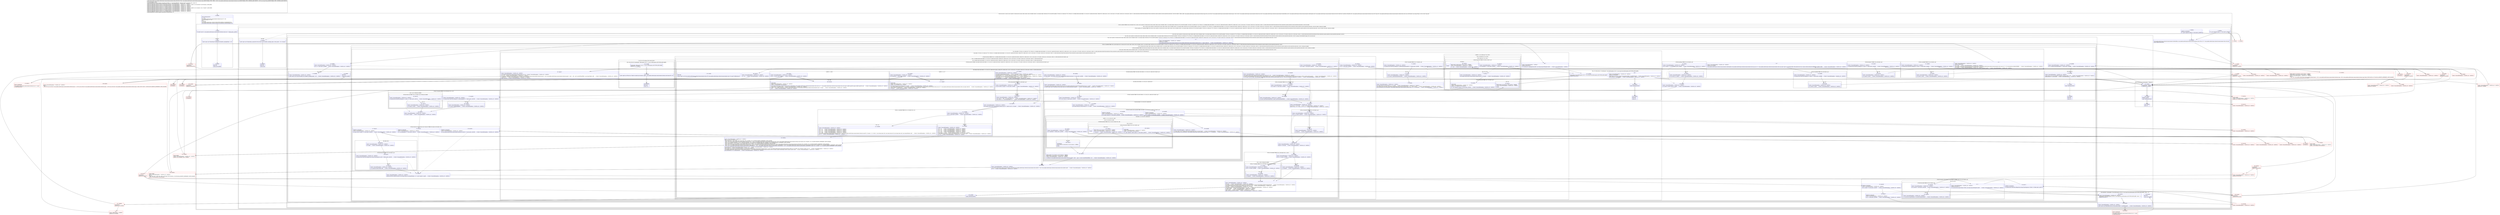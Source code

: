 digraph "CFG forcom.google.android.gms.measurement.internal.zzhp.zzb(Lcom\/google\/android\/gms\/measurement\/internal\/zzai;Ljava\/lang\/String;)[B" {
subgraph cluster_Region_384265001 {
label = "R(2:0|(2:2|3)(1:(2:10|(2:12|(2:14|16)(1:(3:20|21|22)(13:24|(1:26)|(1:29)|(1:32)|(1:35)|36|(1:38)(1:(1:41))|42|(2:48|(1:50))|51|(2:57|(1:61))|67|(24:69|(1:73)|74|(1:(2:(2:80|1)|(2:77|(1:79))))|(1:(1:(19:86|(2:90|(2:92|(3:96|(1:(1:(2:101|1))(1:148))|102)))|103|(1:106)|107|(1:109)|110|(1:112)(1:113)|114|(1:117)|118|(1:120)|121|(1:123)|124|(1:126)(1:(1:128))|129|130|133)))|87|(0)|103|(0)|107|(0)|110|(0)(0)|114|(0)|118|(0)|121|(0)|124|(0)(0)|129|130|(1:133))))))(2:8|9))) | DECL_VAR: com.google.android.gms.measurement.internal.zzjp null, java.util.List\<com.google.android.gms.measurement.internal.zzjp\> null, int null, com.google.android.gms.measurement.internal.zzae null, com.google.android.gms.internal.measurement.zzbs$zzf$zza null, com.google.android.gms.internal.measurement.zzbs$zzg$zza null, com.google.android.gms.measurement.internal.zzf null, byte[] null, android.os.Bundle null, com.google.android.gms.measurement.internal.zzae null, long null, com.google.android.gms.internal.measurement.zzbs$zzc$zza null, java.util.Iterator\<java.lang.String\> null, int null, long null\l";
node [shape=record,color=blue];
Node_0 [shape=record,label="{0\:\ 0x0000|MTH_ENTER_BLOCK\l|r1 = r33\lcom.google.android.gms.measurement.internal.zzai r0 = r34\ljava.lang.String r15 = r35\lzzo()\lr1.zzj.zzl()\lcom.google.android.gms.common.internal.Preconditions.checkNotNull(r34)\lcom.google.android.gms.common.internal.Preconditions.checkNotEmpty(r35)\l}"];
subgraph cluster_IfRegion_2129101247 {
label = "IF [B:1:0x001f] THEN: R(2:2|3) ELSE: R(1:(2:10|(2:12|(2:14|16)(1:(3:20|21|22)(13:24|(1:26)|(1:29)|(1:32)|(1:35)|36|(1:38)(1:(1:41))|42|(2:48|(1:50))|51|(2:57|(1:61))|67|(24:69|(1:73)|74|(1:(2:(2:80|1)|(2:77|(1:79))))|(1:(1:(19:86|(2:90|(2:92|(3:96|(1:(1:(2:101|1))(1:148))|102)))|103|(1:106)|107|(1:109)|110|(1:112)(1:113)|114|(1:117)|118|(1:120)|121|(1:123)|124|(1:126)(1:(1:128))|129|130|133)))|87|(0)|103|(0)|107|(0)|110|(0)(0)|114|(0)|118|(0)|121|(0)|124|(0)(0)|129|130|(1:133))))))(2:8|9))";
node [shape=record,color=blue];
Node_1 [shape=record,label="{1\:\ 0x001f|if (zzad().zze(r15, com.google.android.gms.measurement.internal.zzak.zzio) == false) goto L_0x0021\l}"];
subgraph cluster_Region_1002165855 {
label = "R(2:2|3)";
node [shape=record,color=blue];
Node_2 [shape=record,label="{2\:\ 0x0021|zzab().zzgr().zza(\"Generating ScionPayload disabled. packageName\", r15)\l}"];
Node_3 [shape=record,label="{3\:\ 0x0030|RETURN\l|return new byte[0]\l}"];
}
subgraph cluster_Region_1153175268 {
label = "R(1:(2:10|(2:12|(2:14|16)(1:(3:20|21|22)(13:24|(1:26)|(1:29)|(1:32)|(1:35)|36|(1:38)(1:(1:41))|42|(2:48|(1:50))|51|(2:57|(1:61))|67|(24:69|(1:73)|74|(1:(2:(2:80|1)|(2:77|(1:79))))|(1:(1:(19:86|(2:90|(2:92|(3:96|(1:(1:(2:101|1))(1:148))|102)))|103|(1:106)|107|(1:109)|110|(1:112)(1:113)|114|(1:117)|118|(1:120)|121|(1:123)|124|(1:126)(1:(1:128))|129|130|133)))|87|(0)|103|(0)|107|(0)|110|(0)(0)|114|(0)|118|(0)|121|(0)|124|(0)(0)|129|130|(1:133))))))(2:8|9)) | ELSE_IF_CHAIN\l";
node [shape=record,color=blue];
subgraph cluster_IfRegion_444367882 {
label = "IF [B:5:0x003a, B:7:0x0044] THEN: R(2:10|(2:12|(2:14|16)(1:(3:20|21|22)(13:24|(1:26)|(1:29)|(1:32)|(1:35)|36|(1:38)(1:(1:41))|42|(2:48|(1:50))|51|(2:57|(1:61))|67|(24:69|(1:73)|74|(1:(2:(2:80|1)|(2:77|(1:79))))|(1:(1:(19:86|(2:90|(2:92|(3:96|(1:(1:(2:101|1))(1:148))|102)))|103|(1:106)|107|(1:109)|110|(1:112)(1:113)|114|(1:117)|118|(1:120)|121|(1:123)|124|(1:126)(1:(1:128))|129|130|133)))|87|(0)|103|(0)|107|(0)|110|(0)(0)|114|(0)|118|(0)|121|(0)|124|(0)(0)|129|130|(1:133)))))) ELSE: R(2:8|9) | ELSE_IF_CHAIN\l";
node [shape=record,color=blue];
Node_5 [shape=record,label="{5\:\ 0x003a|if (\"_iap\".equals(r0.name) == true) goto L_0x0056\l}"];
Node_7 [shape=record,label="{7\:\ 0x0044|ADDED_TO_REGION\l|if (\"_iapx\".equals(r0.name) == true) goto L_0x0056\l}"];
subgraph cluster_Region_753028024 {
label = "R(2:10|(2:12|(2:14|16)(1:(3:20|21|22)(13:24|(1:26)|(1:29)|(1:32)|(1:35)|36|(1:38)(1:(1:41))|42|(2:48|(1:50))|51|(2:57|(1:61))|67|(24:69|(1:73)|74|(1:(2:(2:80|1)|(2:77|(1:79))))|(1:(1:(19:86|(2:90|(2:92|(3:96|(1:(1:(2:101|1))(1:148))|102)))|103|(1:106)|107|(1:109)|110|(1:112)(1:113)|114|(1:117)|118|(1:120)|121|(1:123)|124|(1:126)(1:(1:128))|129|130|133)))|87|(0)|103|(0)|107|(0)|110|(0)(0)|114|(0)|118|(0)|121|(0)|124|(0)(0)|129|130|(1:133))))))";
node [shape=record,color=blue];
Node_10 [shape=record,label="{10\:\ 0x0056|com.google.android.gms.internal.measurement.zzbs$zzf$zza com.google.android.gms.internal.measurement.zzbs.zzf.zza r13 = com.google.android.gms.internal.measurement.zzbs.zzf.zznj()\lzzgy().beginTransaction()\l}"];
subgraph cluster_TryCatchRegion_898264730 {
label = "Try: R(2:12|(2:14|16)(1:(3:20|21|22)(13:24|(1:26)|(1:29)|(1:32)|(1:35)|36|(1:38)(1:(1:41))|42|(2:48|(1:50))|51|(2:57|(1:61))|67|(24:69|(1:73)|74|(1:(2:(2:80|1)|(2:77|(1:79))))|(1:(1:(19:86|(2:90|(2:92|(3:96|(1:(1:(2:101|1))(1:148))|102)))|103|(1:106)|107|(1:109)|110|(1:112)(1:113)|114|(1:117)|118|(1:120)|121|(1:123)|124|(1:126)(1:(1:128))|129|130|133)))|87|(0)|103|(0)|107|(0)|110|(0)(0)|114|(0)|118|(0)|121|(0)|124|(0)(0)|129|130|(1:133))))) catches: R(3:62|63|65) finally: R(3:142|143|144)";
node [shape=record,color=blue];
subgraph cluster_Region_118784461 {
label = "R(2:12|(2:14|16)(1:(3:20|21|22)(13:24|(1:26)|(1:29)|(1:32)|(1:35)|36|(1:38)(1:(1:41))|42|(2:48|(1:50))|51|(2:57|(1:61))|67|(24:69|(1:73)|74|(1:(2:(2:80|1)|(2:77|(1:79))))|(1:(1:(19:86|(2:90|(2:92|(3:96|(1:(1:(2:101|1))(1:148))|102)))|103|(1:106)|107|(1:109)|110|(1:112)(1:113)|114|(1:117)|118|(1:120)|121|(1:123)|124|(1:126)(1:(1:128))|129|130|133)))|87|(0)|103|(0)|107|(0)|110|(0)(0)|114|(0)|118|(0)|121|(0)|124|(0)(0)|129|130|(1:133)))))";
node [shape=record,color=blue];
Node_12 [shape=record,label="{12\:\ ?|Catch:\{ SecurityException \-\> 0x0194, all \-\> 0x052b \}\lSplitter:B:11:0x0061\l|com.google.android.gms.measurement.internal.zzf com.google.android.gms.measurement.internal.zzf r11 = zzgy().zzab(r15)     \/\/ Catch:\{ SecurityException \-\> 0x0194, all \-\> 0x052b \}\l}"];
subgraph cluster_IfRegion_266059008 {
label = "IF [B:13:0x0069] THEN: R(2:14|16) ELSE: R(1:(3:20|21|22)(13:24|(1:26)|(1:29)|(1:32)|(1:35)|36|(1:38)(1:(1:41))|42|(2:48|(1:50))|51|(2:57|(1:61))|67|(24:69|(1:73)|74|(1:(2:(2:80|1)|(2:77|(1:79))))|(1:(1:(19:86|(2:90|(2:92|(3:96|(1:(1:(2:101|1))(1:148))|102)))|103|(1:106)|107|(1:109)|110|(1:112)(1:113)|114|(1:117)|118|(1:120)|121|(1:123)|124|(1:126)(1:(1:128))|129|130|133)))|87|(0)|103|(0)|107|(0)|110|(0)(0)|114|(0)|118|(0)|121|(0)|124|(0)(0)|129|130|(1:133))))";
node [shape=record,color=blue];
Node_13 [shape=record,label="{13\:\ 0x0069|Catch:\{ SecurityException \-\> 0x0194, all \-\> 0x052b \}\l|if (r11 == null) goto L_0x006b     \/\/ Catch:\{ SecurityException \-\> 0x0194, all \-\> 0x052b \}\l}"];
subgraph cluster_Region_187098954 {
label = "R(2:14|16)";
node [shape=record,color=blue];
Node_14 [shape=record,label="{14\:\ 0x006b|Catch:\{ SecurityException \-\> 0x0194, all \-\> 0x052b \}\l|zzab().zzgr().zza(\"Log and bundle not available. package_name\", r15)     \/\/ Catch:\{ SecurityException \-\> 0x0194, all \-\> 0x052b \}\l}"];
Node_16 [shape=record,label="{16\:\ 0x0081|RETURN\l|return new byte[0]\l}"];
}
subgraph cluster_Region_1396996216 {
label = "R(1:(3:20|21|22)(13:24|(1:26)|(1:29)|(1:32)|(1:35)|36|(1:38)(1:(1:41))|42|(2:48|(1:50))|51|(2:57|(1:61))|67|(24:69|(1:73)|74|(1:(2:(2:80|1)|(2:77|(1:79))))|(1:(1:(19:86|(2:90|(2:92|(3:96|(1:(1:(2:101|1))(1:148))|102)))|103|(1:106)|107|(1:109)|110|(1:112)(1:113)|114|(1:117)|118|(1:120)|121|(1:123)|124|(1:126)(1:(1:128))|129|130|133)))|87|(0)|103|(0)|107|(0)|110|(0)(0)|114|(0)|118|(0)|121|(0)|124|(0)(0)|129|130|(1:133)))) | ELSE_IF_CHAIN\l";
node [shape=record,color=blue];
subgraph cluster_IfRegion_872093446 {
label = "IF [B:19:0x0086] THEN: R(3:20|21|22) ELSE: R(13:24|(1:26)|(1:29)|(1:32)|(1:35)|36|(1:38)(1:(1:41))|42|(2:48|(1:50))|51|(2:57|(1:61))|67|(24:69|(1:73)|74|(1:(2:(2:80|1)|(2:77|(1:79))))|(1:(1:(19:86|(2:90|(2:92|(3:96|(1:(1:(2:101|1))(1:148))|102)))|103|(1:106)|107|(1:109)|110|(1:112)(1:113)|114|(1:117)|118|(1:120)|121|(1:123)|124|(1:126)(1:(1:128))|129|130|133)))|87|(0)|103|(0)|107|(0)|110|(0)(0)|114|(0)|118|(0)|121|(0)|124|(0)(0)|129|130|(1:133))) | ELSE_IF_CHAIN\l";
node [shape=record,color=blue];
Node_19 [shape=record,label="{19\:\ 0x0086|Catch:\{ SecurityException \-\> 0x0194, all \-\> 0x052b \}\l|if (r11.isMeasurementEnabled() == false) goto L_0x0088     \/\/ Catch:\{ SecurityException \-\> 0x0194, all \-\> 0x052b \}\l}"];
subgraph cluster_Region_1225684456 {
label = "R(3:20|21|22)";
node [shape=record,color=blue];
Node_20 [shape=record,label="{20\:\ 0x0088|Catch:\{ SecurityException \-\> 0x0194, all \-\> 0x052b \}\l|zzab().zzgr().zza(\"Log and bundle disabled. package_name\", r15)     \/\/ Catch:\{ SecurityException \-\> 0x0194, all \-\> 0x052b \}\lbyte[] byte[] r0 = new byte[0]     \/\/ Catch:\{ SecurityException \-\> 0x0194, all \-\> 0x052b \}\l}"];
Node_21 [shape=record,label="{21\:\ 0x0097|zzgy().endTransaction()\l}"];
Node_22 [shape=record,label="{22\:\ 0x009e|RETURN\l|return r0\l}"];
}
subgraph cluster_Region_1402323876 {
label = "R(13:24|(1:26)|(1:29)|(1:32)|(1:35)|36|(1:38)(1:(1:41))|42|(2:48|(1:50))|51|(2:57|(1:61))|67|(24:69|(1:73)|74|(1:(2:(2:80|1)|(2:77|(1:79))))|(1:(1:(19:86|(2:90|(2:92|(3:96|(1:(1:(2:101|1))(1:148))|102)))|103|(1:106)|107|(1:109)|110|(1:112)(1:113)|114|(1:117)|118|(1:120)|121|(1:123)|124|(1:126)(1:(1:128))|129|130|133)))|87|(0)|103|(0)|107|(0)|110|(0)(0)|114|(0)|118|(0)|121|(0)|124|(0)(0)|129|130|(1:133)))";
node [shape=record,color=blue];
Node_24 [shape=record,label="{24\:\ ?|Catch:\{ SecurityException \-\> 0x0194, all \-\> 0x052b \}\lSplitter:B:23:0x009f\l|com.google.android.gms.internal.measurement.zzbs$zzg$zza com.google.android.gms.internal.measurement.zzbs.zzg.zza r12 = com.google.android.gms.internal.measurement.zzbs.zzg.zzpr().zzp(1).zzcc(p018io.fabric.sdk.android.services.common.AbstractSpiCall.ANDROID_CLIENT_TYPE)     \/\/ Catch:\{ SecurityException \-\> 0x0194, all \-\> 0x052b \}\l}"];
subgraph cluster_IfRegion_165709220 {
label = "IF [B:25:0x00b6] THEN: R(1:26) ELSE: null";
node [shape=record,color=blue];
Node_25 [shape=record,label="{25\:\ 0x00b6|Catch:\{ SecurityException \-\> 0x0194, all \-\> 0x052b \}\l|if (android.text.TextUtils.isEmpty(r11.zzag()) == false) goto L_0x00b8     \/\/ Catch:\{ SecurityException \-\> 0x0194, all \-\> 0x052b \}\l}"];
subgraph cluster_Region_929145003 {
label = "R(1:26)";
node [shape=record,color=blue];
Node_26 [shape=record,label="{26\:\ 0x00b8|Catch:\{ SecurityException \-\> 0x0194, all \-\> 0x052b \}\l|r12.zzch(r11.zzag())     \/\/ Catch:\{ SecurityException \-\> 0x0194, all \-\> 0x052b \}\l}"];
}
}
subgraph cluster_IfRegion_1702902010 {
label = "IF [B:28:0x00c7] THEN: R(1:29) ELSE: null";
node [shape=record,color=blue];
Node_28 [shape=record,label="{28\:\ 0x00c7|Catch:\{ SecurityException \-\> 0x0194, all \-\> 0x052b \}\l|if (android.text.TextUtils.isEmpty(r11.zzan()) == false) goto L_0x00c9     \/\/ Catch:\{ SecurityException \-\> 0x0194, all \-\> 0x052b \}\l}"];
subgraph cluster_Region_237523051 {
label = "R(1:29)";
node [shape=record,color=blue];
Node_29 [shape=record,label="{29\:\ 0x00c9|Catch:\{ SecurityException \-\> 0x0194, all \-\> 0x052b \}\l|r12.zzcg(r11.zzan())     \/\/ Catch:\{ SecurityException \-\> 0x0194, all \-\> 0x052b \}\l}"];
}
}
subgraph cluster_IfRegion_57158063 {
label = "IF [B:31:0x00d8] THEN: R(1:32) ELSE: null";
node [shape=record,color=blue];
Node_31 [shape=record,label="{31\:\ 0x00d8|Catch:\{ SecurityException \-\> 0x0194, all \-\> 0x052b \}\l|if (android.text.TextUtils.isEmpty(r11.zzal()) == false) goto L_0x00da     \/\/ Catch:\{ SecurityException \-\> 0x0194, all \-\> 0x052b \}\l}"];
subgraph cluster_Region_968275345 {
label = "R(1:32)";
node [shape=record,color=blue];
Node_32 [shape=record,label="{32\:\ 0x00da|Catch:\{ SecurityException \-\> 0x0194, all \-\> 0x052b \}\l|r12.zzci(r11.zzal())     \/\/ Catch:\{ SecurityException \-\> 0x0194, all \-\> 0x052b \}\l}"];
}
}
subgraph cluster_IfRegion_1570049461 {
label = "IF [B:34:0x00ea] THEN: R(1:35) ELSE: null";
node [shape=record,color=blue];
Node_34 [shape=record,label="{34\:\ 0x00ea|Catch:\{ SecurityException \-\> 0x0194, all \-\> 0x052b \}\l|if (r11.zzam() != \-2147483648L) goto L_0x00ec     \/\/ Catch:\{ SecurityException \-\> 0x0194, all \-\> 0x052b \}\l}"];
subgraph cluster_Region_301118820 {
label = "R(1:35)";
node [shape=record,color=blue];
Node_35 [shape=record,label="{35\:\ 0x00ec|Catch:\{ SecurityException \-\> 0x0194, all \-\> 0x052b \}\l|r12.zzv((int) r11.zzam())     \/\/ Catch:\{ SecurityException \-\> 0x0194, all \-\> 0x052b \}\l}"];
}
}
Node_36 [shape=record,label="{36\:\ 0x00f4|Catch:\{ SecurityException \-\> 0x0194, all \-\> 0x052b \}\l|r12.zzas(r11.zzao()).zzax(r11.zzaq())     \/\/ Catch:\{ SecurityException \-\> 0x0194, all \-\> 0x052b \}\l}"];
subgraph cluster_IfRegion_1602481786 {
label = "IF [B:37:0x010b] THEN: R(1:38) ELSE: R(1:(1:41))";
node [shape=record,color=blue];
Node_37 [shape=record,label="{37\:\ 0x010b|Catch:\{ SecurityException \-\> 0x0194, all \-\> 0x052b \}\l|if (android.text.TextUtils.isEmpty(r11.getGmpAppId()) == false) goto L_0x010d     \/\/ Catch:\{ SecurityException \-\> 0x0194, all \-\> 0x052b \}\l}"];
subgraph cluster_Region_705607834 {
label = "R(1:38)";
node [shape=record,color=blue];
Node_38 [shape=record,label="{38\:\ 0x010d|Catch:\{ SecurityException \-\> 0x0194, all \-\> 0x052b \}\l|r12.zzcm(r11.getGmpAppId())     \/\/ Catch:\{ SecurityException \-\> 0x0194, all \-\> 0x052b \}\l}"];
}
subgraph cluster_Region_204832830 {
label = "R(1:(1:41)) | ELSE_IF_CHAIN\l";
node [shape=record,color=blue];
subgraph cluster_IfRegion_785609002 {
label = "IF [B:40:0x011d] THEN: R(1:41) ELSE: null | ELSE_IF_CHAIN\l";
node [shape=record,color=blue];
Node_40 [shape=record,label="{40\:\ 0x011d|Catch:\{ SecurityException \-\> 0x0194, all \-\> 0x052b \}\l|if (android.text.TextUtils.isEmpty(r11.zzah()) == false) goto L_0x011f     \/\/ Catch:\{ SecurityException \-\> 0x0194, all \-\> 0x052b \}\l}"];
subgraph cluster_Region_1403391927 {
label = "R(1:41)";
node [shape=record,color=blue];
Node_41 [shape=record,label="{41\:\ 0x011f|Catch:\{ SecurityException \-\> 0x0194, all \-\> 0x052b \}\l|r12.zzcq(r11.zzah())     \/\/ Catch:\{ SecurityException \-\> 0x0194, all \-\> 0x052b \}\l}"];
}
}
}
}
Node_42 [shape=record,label="{42\:\ 0x0126|Catch:\{ SecurityException \-\> 0x0194, all \-\> 0x052b \}\l|r12.zzau(r11.zzap())     \/\/ Catch:\{ SecurityException \-\> 0x0194, all \-\> 0x052b \}\l}"];
subgraph cluster_IfRegion_1748492220 {
label = "IF [B:43:0x0133, B:45:0x0139, B:47:0x0147] THEN: R(2:48|(1:50)) ELSE: null";
node [shape=record,color=blue];
Node_43 [shape=record,label="{43\:\ 0x0133|ADDED_TO_REGION\lCatch:\{ SecurityException \-\> 0x0194, all \-\> 0x052b \}\l|if (r1.zzj.isEnabled() == true) goto L_0x0135     \/\/ Catch:\{ SecurityException \-\> 0x0194, all \-\> 0x052b \}\l}"];
Node_45 [shape=record,label="{45\:\ 0x0139|ADDED_TO_REGION\lCatch:\{ SecurityException \-\> 0x0194, all \-\> 0x052b \}\l|if (com.google.android.gms.measurement.internal.zzs.zzbv() == true) goto L_0x013b     \/\/ Catch:\{ SecurityException \-\> 0x0194, all \-\> 0x052b \}\l}"];
Node_47 [shape=record,label="{47\:\ 0x0147|ADDED_TO_REGION\lCatch:\{ SecurityException \-\> 0x0194, all \-\> 0x052b \}\l|if (zzad().zzl(r12.zzag()) == true) goto L_0x0149     \/\/ Catch:\{ SecurityException \-\> 0x0194, all \-\> 0x052b \}\l}"];
subgraph cluster_Region_1896782671 {
label = "R(2:48|(1:50))";
node [shape=record,color=blue];
Node_48 [shape=record,label="{48\:\ 0x0149|Catch:\{ SecurityException \-\> 0x0194, all \-\> 0x052b \}\l|r12.zzag()     \/\/ Catch:\{ SecurityException \-\> 0x0194, all \-\> 0x052b \}\l}"];
subgraph cluster_IfRegion_685405298 {
label = "IF [B:49:0x0150] THEN: R(1:50) ELSE: null";
node [shape=record,color=blue];
Node_49 [shape=record,label="{49\:\ 0x0150|Catch:\{ SecurityException \-\> 0x0194, all \-\> 0x052b \}\l|if (android.text.TextUtils.isEmpty((java.lang.CharSequence) null) == false) goto L_0x0152     \/\/ Catch:\{ SecurityException \-\> 0x0194, all \-\> 0x052b \}\l}"];
subgraph cluster_Region_1211561517 {
label = "R(1:50)";
node [shape=record,color=blue];
Node_50 [shape=record,label="{50\:\ 0x0152|Catch:\{ SecurityException \-\> 0x0194, all \-\> 0x052b \}\l|r12.zzcp((java.lang.String) null)     \/\/ Catch:\{ SecurityException \-\> 0x0194, all \-\> 0x052b \}\l}"];
}
}
}
}
Node_51 [shape=record,label="{51\:\ 0x0155|Catch:\{ SecurityException \-\> 0x0194, all \-\> 0x052b \}\l|android.util.Pair android.util.Pair\<java.lang.String, java.lang.Boolean\> r2 = zzac().zzap(r11.zzag())     \/\/ Catch:\{ SecurityException \-\> 0x0194, all \-\> 0x052b \}\l}"];
subgraph cluster_IfRegion_320260999 {
label = "IF [B:52:0x0165, B:53:0x0167, B:55:0x0171] THEN: R(2:57|(1:61)) ELSE: null";
node [shape=record,color=blue];
Node_52 [shape=record,label="{52\:\ 0x0165|ADDED_TO_REGION\lCatch:\{ SecurityException \-\> 0x0194, all \-\> 0x052b \}\l|if (r11.zzbe() == true) goto L_0x0167     \/\/ Catch:\{ SecurityException \-\> 0x0194, all \-\> 0x052b \}\l}"];
Node_53 [shape=record,label="{53\:\ 0x0167|ADDED_TO_REGION\lCatch:\{ SecurityException \-\> 0x0194, all \-\> 0x052b \}\l|if (r2 != null) goto L_0x0169     \/\/ Catch:\{ SecurityException \-\> 0x0194, all \-\> 0x052b \}\l}"];
Node_55 [shape=record,label="{55\:\ 0x0171|ADDED_TO_REGION\l|if (android.text.TextUtils.isEmpty((java.lang.CharSequence) r2.first) == false) goto L_0x0173\l}"];
subgraph cluster_Region_2063119330 {
label = "R(2:57|(1:61))";
node [shape=record,color=blue];
Node_57 [shape=record,label="{57\:\ ?|Catch:\{ SecurityException \-\> 0x0194, all \-\> 0x052b \}\lSplitter:B:56:0x0173\l|r12.zzcj(zzo((java.lang.String) r2.first, java.lang.Long.toString(r0.zzfu)))     \/\/ Catch:\{ SecurityException \-\> 0x0194, all \-\> 0x052b \}\l}"];
subgraph cluster_IfRegion_89994775 {
label = "IF [B:60:0x0186] THEN: R(1:61) ELSE: null";
node [shape=record,color=blue];
Node_60 [shape=record,label="{60\:\ 0x0186|Catch:\{ SecurityException \-\> 0x0194, all \-\> 0x052b \}\l|if (r2.second != null) goto L_0x0188     \/\/ Catch:\{ SecurityException \-\> 0x0194, all \-\> 0x052b \}\l}"];
subgraph cluster_Region_703133724 {
label = "R(1:61)";
node [shape=record,color=blue];
Node_61 [shape=record,label="{61\:\ 0x0188|Catch:\{ SecurityException \-\> 0x0194, all \-\> 0x052b \}\l|r12.zzm(((java.lang.Boolean) r2.second).booleanValue())     \/\/ Catch:\{ SecurityException \-\> 0x0194, all \-\> 0x052b \}\l}"];
}
}
}
}
Node_67 [shape=record,label="{67\:\ ?|Catch:\{ SecurityException \-\> 0x0194, all \-\> 0x052b \}\lSplitter:B:66:0x01b0\l|zzw().zzbi()     \/\/ Catch:\{ SecurityException \-\> 0x0194, all \-\> 0x052b \}\lcom.google.android.gms.internal.measurement.zzbs$zzg$zza com.google.android.gms.internal.measurement.zzbs.zzg.zza r2 = r12.zzce(android.os.Build.MODEL)     \/\/ Catch:\{ SecurityException \-\> 0x0194, all \-\> 0x052b \}\lzzw().zzbi()     \/\/ Catch:\{ SecurityException \-\> 0x0194, all \-\> 0x052b \}\lr2.zzcd(android.os.Build.VERSION.RELEASE).zzt((int) zzw().zzcq()).zzcf(zzw().zzcr())     \/\/ Catch:\{ SecurityException \-\> 0x0194, all \-\> 0x052b \}\l}"];
subgraph cluster_TryCatchRegion_1321345357 {
label = "Try: R(24:69|(1:73)|74|(1:(2:(2:80|1)|(2:77|(1:79))))|(1:(1:(19:86|(2:90|(2:92|(3:96|(1:(1:(2:101|1))(1:148))|102)))|103|(1:106)|107|(1:109)|110|(1:112)(1:113)|114|(1:117)|118|(1:120)|121|(1:123)|124|(1:126)(1:(1:128))|129|130|133)))|87|(0)|103|(0)|107|(0)|110|(0)(0)|114|(0)|118|(0)|121|(0)|124|(0)(0)|129|130|(1:133)) catches: R(4:137|139|140|141)";
node [shape=record,color=blue];
subgraph cluster_Region_594000283 {
label = "R(24:69|(1:73)|74|(1:(2:(2:80|1)|(2:77|(1:79))))|(1:(1:(19:86|(2:90|(2:92|(3:96|(1:(1:(2:101|1))(1:148))|102)))|103|(1:106)|107|(1:109)|110|(1:112)(1:113)|114|(1:117)|118|(1:120)|121|(1:123)|124|(1:126)(1:(1:128))|129|130|133)))|87|(0)|103|(0)|107|(0)|110|(0)(0)|114|(0)|118|(0)|121|(0)|124|(0)(0)|129|130|(1:133))";
node [shape=record,color=blue];
Node_69 [shape=record,label="{69\:\ ?|Catch:\{ SecurityException \-\> 0x050e \}\lSplitter:B:68:0x01e2\l|r12.zzck(zzo(r11.getAppInstanceId(), java.lang.Long.toString(r0.zzfu)))     \/\/ Catch:\{ SecurityException \-\> 0x050e \}\l}"];
subgraph cluster_IfRegion_1283681047 {
label = "IF [B:72:0x01fb] THEN: R(1:73) ELSE: null";
node [shape=record,color=blue];
Node_72 [shape=record,label="{72\:\ 0x01fb|Catch:\{ SecurityException \-\> 0x0194, all \-\> 0x052b \}\l|if (android.text.TextUtils.isEmpty(r11.getFirebaseInstanceId()) == false) goto L_0x01fd     \/\/ Catch:\{ SecurityException \-\> 0x0194, all \-\> 0x052b \}\l}"];
subgraph cluster_Region_2045516172 {
label = "R(1:73)";
node [shape=record,color=blue];
Node_73 [shape=record,label="{73\:\ 0x01fd|Catch:\{ SecurityException \-\> 0x0194, all \-\> 0x052b \}\l|r12.zzcn(r11.getFirebaseInstanceId())     \/\/ Catch:\{ SecurityException \-\> 0x0194, all \-\> 0x052b \}\l}"];
}
}
Node_74 [shape=record,label="{74\:\ 0x0204|Catch:\{ SecurityException \-\> 0x0194, all \-\> 0x052b \}\l|java.lang.String java.lang.String r2 = r11.zzag()     \/\/ Catch:\{ SecurityException \-\> 0x0194, all \-\> 0x052b \}\ljava.util.List java.util.List\<com.google.android.gms.measurement.internal.zzjp\> r10 = zzgy().zzaa(r2)     \/\/ Catch:\{ SecurityException \-\> 0x0194, all \-\> 0x052b \}\ljava.util.Iterator java.util.Iterator\<com.google.android.gms.measurement.internal.zzjp\> r4 = r10.iterator()     \/\/ Catch:\{ SecurityException \-\> 0x0194, all \-\> 0x052b \}\l}"];
subgraph cluster_LoopRegion_1052055381 {
label = "LOOP:0: (1:(2:(2:80|1)|(2:77|(1:79))))";
node [shape=record,color=blue];
subgraph cluster_Region_513885389 {
label = "R(1:(2:(2:80|1)|(2:77|(1:79))))";
node [shape=record,color=blue];
subgraph cluster_Region_1705233039 {
label = "R(2:(2:80|1)|(2:77|(1:79)))";
node [shape=record,color=blue];
subgraph cluster_IfRegion_193317190 {
label = "IF [B:76:0x0218] THEN: R(2:80|1) ELSE: null";
node [shape=record,color=blue];
Node_76 [shape=record,label="{76\:\ 0x0218|Catch:\{ SecurityException \-\> 0x0194, all \-\> 0x052b \}\l|if (r4.hasNext() != true) goto L_0x022b     \/\/ Catch:\{ SecurityException \-\> 0x0194, all \-\> 0x052b \}\l}"];
subgraph cluster_Region_635697920 {
label = "R(2:80|1)";
node [shape=record,color=blue];
Node_80 [shape=record,label="{80\:\ 0x022b|EDGE_INSN: B:80:0x022b\-\>B:81:0x022c ?: BREAK  \lCatch:\{ SecurityException \-\> 0x0194, all \-\> 0x052b \}\l|r5 = null     \/\/ Catch:\{ SecurityException \-\> 0x0194, all \-\> 0x052b \}\l}"];
Node_InsnContainer_976508735 [shape=record,label="{|break\l}"];
}
}
subgraph cluster_Region_941109320 {
label = "R(2:77|(1:79))";
node [shape=record,color=blue];
Node_77 [shape=record,label="{77\:\ 0x021a|Catch:\{ SecurityException \-\> 0x0194, all \-\> 0x052b \}\l|com.google.android.gms.measurement.internal.zzjp r5 = r4.next()     \/\/ Catch:\{ SecurityException \-\> 0x0194, all \-\> 0x052b \}\l}"];
subgraph cluster_IfRegion_741208211 {
label = "IF [B:78:0x0228] THEN: R(1:79) ELSE: null";
node [shape=record,color=blue];
Node_78 [shape=record,label="{78\:\ 0x0228|LOOP_END\lCatch:\{ SecurityException \-\> 0x0194, all \-\> 0x052b \}\lLOOP:0: B:75:0x0214\-\>B:78:0x0228\l|if (\"_lte\".equals(r5.name) == true) goto L_0x022a     \/\/ Catch:\{ SecurityException \-\> 0x0194, all \-\> 0x052b \}\l}"];
subgraph cluster_Region_943607543 {
label = "R(1:79)";
node [shape=record,color=blue];
Node_79 [shape=record,label="{79\:\ 0x022a|EDGE_INSN: B:79:0x022a\-\>B:81:0x022c ?: BREAK  \lCatch:\{ SecurityException \-\> 0x0194, all \-\> 0x052b \}\l|break\l}"];
}
}
}
}
}
}
subgraph cluster_IfRegion_1127353549 {
label = "IF [B:82:0x022e] THEN: R(1:(1:(19:86|(2:90|(2:92|(3:96|(1:(1:(2:101|1))(1:148))|102)))|103|(1:106)|107|(1:109)|110|(1:112)(1:113)|114|(1:117)|118|(1:120)|121|(1:123)|124|(1:126)(1:(1:128))|129|130|133))) ELSE: null";
node [shape=record,color=blue];
Node_82 [shape=record,label="{82\:\ 0x022e|Catch:\{ SecurityException \-\> 0x0194, all \-\> 0x052b \}\l|if (r5 != null) goto L_0x0230     \/\/ Catch:\{ SecurityException \-\> 0x0194, all \-\> 0x052b \}\l}"];
subgraph cluster_Region_1537685051 {
label = "R(1:(1:(19:86|(2:90|(2:92|(3:96|(1:(1:(2:101|1))(1:148))|102)))|103|(1:106)|107|(1:109)|110|(1:112)(1:113)|114|(1:117)|118|(1:120)|121|(1:123)|124|(1:126)(1:(1:128))|129|130|133)))";
node [shape=record,color=blue];
subgraph cluster_Region_416148660 {
label = "R(1:(19:86|(2:90|(2:92|(3:96|(1:(1:(2:101|1))(1:148))|102)))|103|(1:106)|107|(1:109)|110|(1:112)(1:113)|114|(1:117)|118|(1:120)|121|(1:123)|124|(1:126)(1:(1:128))|129|130|133))";
node [shape=record,color=blue];
subgraph cluster_IfRegion_1380864172 {
label = "IF [B:84:0x0232] THEN: R(19:86|(2:90|(2:92|(3:96|(1:(1:(2:101|1))(1:148))|102)))|103|(1:106)|107|(1:109)|110|(1:112)(1:113)|114|(1:117)|118|(1:120)|121|(1:123)|124|(1:126)(1:(1:128))|129|130|133) ELSE: null";
node [shape=record,color=blue];
Node_84 [shape=record,label="{84\:\ 0x0232|Catch:\{ SecurityException \-\> 0x0194, all \-\> 0x052b \}\l|if (r5.value != null) goto L_0x0235     \/\/ Catch:\{ SecurityException \-\> 0x0194, all \-\> 0x052b \}\l}"];
subgraph cluster_Region_242495741 {
label = "R(19:86|(2:90|(2:92|(3:96|(1:(1:(2:101|1))(1:148))|102)))|103|(1:106)|107|(1:109)|110|(1:112)(1:113)|114|(1:117)|118|(1:120)|121|(1:123)|124|(1:126)(1:(1:128))|129|130|133)";
node [shape=record,color=blue];
Node_86 [shape=record,label="{86\:\ 0x0235|Catch:\{ SecurityException \-\> 0x0194, all \-\> 0x052b \}\l|r3 = r10     \/\/ Catch:\{ SecurityException \-\> 0x0194, all \-\> 0x052b \}\l}"];
subgraph cluster_IfRegion_888480353 {
label = "IF [B:89:0x026a] THEN: R(2:90|(2:92|(3:96|(1:(1:(2:101|1))(1:148))|102))) ELSE: null";
node [shape=record,color=blue];
Node_89 [shape=record,label="{89\:\ 0x026a|Catch:\{ SecurityException \-\> 0x0194, all \-\> 0x052b \}\l|if (zzad().zze(r2, com.google.android.gms.measurement.internal.zzak.zzij) == true) goto L_0x026c     \/\/ Catch:\{ SecurityException \-\> 0x0194, all \-\> 0x052b \}\l}"];
subgraph cluster_Region_484387749 {
label = "R(2:90|(2:92|(3:96|(1:(1:(2:101|1))(1:148))|102)))";
node [shape=record,color=blue];
Node_90 [shape=record,label="{90\:\ 0x026c|Catch:\{ SecurityException \-\> 0x0194, all \-\> 0x052b \}\l|com.google.android.gms.measurement.internal.zzjo com.google.android.gms.measurement.internal.zzjo r2 = zzgw()     \/\/ Catch:\{ SecurityException \-\> 0x0194, all \-\> 0x052b \}\lr2.zzab().zzgs().zzao(\"Checking account type status for ad personalization signals\")     \/\/ Catch:\{ SecurityException \-\> 0x0194, all \-\> 0x052b \}\l}"];
subgraph cluster_IfRegion_1728312345 {
label = "IF [B:91:0x0285] THEN: R(2:92|(3:96|(1:(1:(2:101|1))(1:148))|102)) ELSE: null";
node [shape=record,color=blue];
Node_91 [shape=record,label="{91\:\ 0x0285|Catch:\{ SecurityException \-\> 0x0194, all \-\> 0x052b \}\l|if (r2.zzw().zzcu() == true) goto L_0x0287     \/\/ Catch:\{ SecurityException \-\> 0x0194, all \-\> 0x052b \}\l}"];
subgraph cluster_Region_441744049 {
label = "R(2:92|(3:96|(1:(1:(2:101|1))(1:148))|102))";
node [shape=record,color=blue];
Node_92 [shape=record,label="{92\:\ 0x0287|Catch:\{ SecurityException \-\> 0x0194, all \-\> 0x052b \}\l|java.lang.String java.lang.String r6 = r11.zzag()     \/\/ Catch:\{ SecurityException \-\> 0x0194, all \-\> 0x052b \}\l}"];
subgraph cluster_IfRegion_1069269135 {
label = "IF [B:93:0x028f, B:95:0x0299] THEN: R(3:96|(1:(1:(2:101|1))(1:148))|102) ELSE: null";
node [shape=record,color=blue];
Node_93 [shape=record,label="{93\:\ 0x028f|ADDED_TO_REGION\lCatch:\{ SecurityException \-\> 0x0194, all \-\> 0x052b \}\l|if (r11.zzbe() == true) goto L_0x0291     \/\/ Catch:\{ SecurityException \-\> 0x0194, all \-\> 0x052b \}\l}"];
Node_95 [shape=record,label="{95\:\ 0x0299|ADDED_TO_REGION\lCatch:\{ SecurityException \-\> 0x0194, all \-\> 0x052b \}\l|if (r2.zzgz().zzba(r6) == true) goto L_0x029b     \/\/ Catch:\{ SecurityException \-\> 0x0194, all \-\> 0x052b \}\l}"];
subgraph cluster_Region_658570964 {
label = "R(3:96|(1:(1:(2:101|1))(1:148))|102)";
node [shape=record,color=blue];
Node_96 [shape=record,label="{96\:\ 0x029b|Catch:\{ SecurityException \-\> 0x0194, all \-\> 0x052b \}\l|r2.zzab().zzgr().zzao(\"Turning off ad personalization due to account type\")     \/\/ Catch:\{ SecurityException \-\> 0x0194, all \-\> 0x052b \}\ljava.util.Iterator java.util.Iterator\<com.google.android.gms.measurement.internal.zzjp\> r7 = r3.iterator()     \/\/ Catch:\{ SecurityException \-\> 0x0194, all \-\> 0x052b \}\l}"];
subgraph cluster_LoopRegion_21592652 {
label = "LOOP:1: (1:(1:(2:101|1))(1:148))";
node [shape=record,color=blue];
subgraph cluster_Region_1673368240 {
label = "R(1:(1:(2:101|1))(1:148))";
node [shape=record,color=blue];
subgraph cluster_IfRegion_545623545 {
label = "IF [B:98:0x02b0] THEN: R(1:(2:101|1)) ELSE: R(1:148)";
node [shape=record,color=blue];
Node_98 [shape=record,label="{98\:\ 0x02b0|Catch:\{ SecurityException \-\> 0x0194, all \-\> 0x052b \}\l|if (r7.hasNext() != false) goto L_0x02b2     \/\/ Catch:\{ SecurityException \-\> 0x0194, all \-\> 0x052b \}\l}"];
subgraph cluster_Region_341998143 {
label = "R(1:(2:101|1))";
node [shape=record,color=blue];
subgraph cluster_IfRegion_1172441167 {
label = "IF [B:100:0x02c0] THEN: R(2:101|1) ELSE: null";
node [shape=record,color=blue];
Node_100 [shape=record,label="{100\:\ 0x02c0|LOOP_END\lCatch:\{ SecurityException \-\> 0x0194, all \-\> 0x052b \}\lLOOP:1: B:97:0x02ac\-\>B:100:0x02c0\l|if (\"_npa\".equals(r7.next().name) == true) goto L_0x02c2     \/\/ Catch:\{ SecurityException \-\> 0x0194, all \-\> 0x052b \}\l}"];
subgraph cluster_Region_1027182550 {
label = "R(2:101|1)";
node [shape=record,color=blue];
Node_101 [shape=record,label="{101\:\ 0x02c2|EDGE_INSN: B:101:0x02c2\-\>B:102:0x02c5 ?: BREAK  \lCatch:\{ SecurityException \-\> 0x0194, all \-\> 0x052b \}\l|r7.remove()     \/\/ Catch:\{ SecurityException \-\> 0x0194, all \-\> 0x052b \}\l}"];
Node_InsnContainer_873038639 [shape=record,label="{|break\l}"];
}
}
}
subgraph cluster_Region_2119701752 {
label = "R(1:148)";
node [shape=record,color=blue];
Node_148 [shape=record,label="{148\:\ 0x02c5|SYNTHETIC\lEDGE_INSN: B:148:0x02c5\-\>B:102:0x02c5 ?: BREAK  \l|break\l}"];
}
}
}
}
Node_102 [shape=record,label="{102\:\ 0x02c5|EDGE_INSN: B:101:0x02c2\-\>B:102:0x02c5 ?: BREAK  \lEDGE_INSN: B:148:0x02c5\-\>B:102:0x02c5 ?: BREAK  \lCatch:\{ SecurityException \-\> 0x0194, all \-\> 0x052b \}\l|r3.add(new com.google.android.gms.measurement.internal.zzjp(r6, \"auto\", \"_npa\", r2.zzx().currentTimeMillis(), 1L))     \/\/ Catch:\{ SecurityException \-\> 0x0194, all \-\> 0x052b \}\l}"];
}
}
}
}
}
}
Node_103 [shape=record,label="{103\:\ 0x02e1|Catch:\{ SecurityException \-\> 0x0194, all \-\> 0x052b \}\l|com.google.android.gms.internal.measurement.zzbs$zzk[] com.google.android.gms.internal.measurement.zzbs.zzk[] r2 = new com.google.android.gms.internal.measurement.zzbs.zzk[r3.size()]     \/\/ Catch:\{ SecurityException \-\> 0x0194, all \-\> 0x052b \}\lr6 = 0     \/\/ Catch:\{ SecurityException \-\> 0x0194, all \-\> 0x052b \}\l}"];
subgraph cluster_LoopRegion_1115598352 {
label = "LOOP:2: (1:106)";
node [shape=record,color=blue];
Node_105 [shape=record,label="{105\:\ 0x02ec|Catch:\{ SecurityException \-\> 0x0194, all \-\> 0x052b \}\l|if (r6 \< r3.size()) goto L_0x02ee     \/\/ Catch:\{ SecurityException \-\> 0x0194, all \-\> 0x052b \}\l}"];
subgraph cluster_Region_1729401933 {
label = "R(1:106)";
node [shape=record,color=blue];
Node_106 [shape=record,label="{106\:\ 0x02ee|LOOP_END\lCatch:\{ SecurityException \-\> 0x0194, all \-\> 0x052b \}\lLOOP:2: B:104:0x02e8\-\>B:106:0x02ee\l|com.google.android.gms.internal.measurement.zzbs$zzk$zza com.google.android.gms.internal.measurement.zzbs.zzk.zza r7 = com.google.android.gms.internal.measurement.zzbs.zzk.zzqu().zzdb(r3.get(r6).name).zzbk(r3.get(r6).zztr)     \/\/ Catch:\{ SecurityException \-\> 0x0194, all \-\> 0x052b \}\lzzgw().zza(r7, r3.get(r6).value)     \/\/ Catch:\{ SecurityException \-\> 0x0194, all \-\> 0x052b \}\lr2[r6] = (com.google.android.gms.internal.measurement.zzbs.zzk) ((com.google.android.gms.internal.measurement.zzey) r7.zzug())     \/\/ Catch:\{ SecurityException \-\> 0x0194, all \-\> 0x052b \}\lr6++     \/\/ Catch:\{ SecurityException \-\> 0x0194, all \-\> 0x052b \}\l}"];
}
}
Node_107 [shape=record,label="{107\:\ 0x0326|Catch:\{ SecurityException \-\> 0x0194, all \-\> 0x052b \}\l|r12.zzb(java.util.Arrays.asList(r2))     \/\/ Catch:\{ SecurityException \-\> 0x0194, all \-\> 0x052b \}\landroid.os.Bundle android.os.Bundle r14 = r0.zzfq.zzcv()     \/\/ Catch:\{ SecurityException \-\> 0x0194, all \-\> 0x052b \}\lr14.putLong(\"_c\", 1)     \/\/ Catch:\{ SecurityException \-\> 0x0194, all \-\> 0x052b \}\lzzab().zzgr().zzao(\"Marking in\-app purchase as real\-time\")     \/\/ Catch:\{ SecurityException \-\> 0x0194, all \-\> 0x052b \}\lr14.putLong(\"_r\", 1)     \/\/ Catch:\{ SecurityException \-\> 0x0194, all \-\> 0x052b \}\lr14.putString(\"_o\", r0.origin)     \/\/ Catch:\{ SecurityException \-\> 0x0194, all \-\> 0x052b \}\l}"];
subgraph cluster_IfRegion_2138310818 {
label = "IF [B:108:0x035d] THEN: R(1:109) ELSE: null";
node [shape=record,color=blue];
Node_108 [shape=record,label="{108\:\ 0x035d|Catch:\{ SecurityException \-\> 0x0194, all \-\> 0x052b \}\l|if (zzz().zzbr(r12.zzag()) == true) goto L_0x035f     \/\/ Catch:\{ SecurityException \-\> 0x0194, all \-\> 0x052b \}\l}"];
subgraph cluster_Region_18652159 {
label = "R(1:109)";
node [shape=record,color=blue];
Node_109 [shape=record,label="{109\:\ 0x035f|Catch:\{ SecurityException \-\> 0x0194, all \-\> 0x052b \}\l|zzz().zza(r14, \"_dbg\", (java.lang.Object) 1L)     \/\/ Catch:\{ SecurityException \-\> 0x0194, all \-\> 0x052b \}\lzzz().zza(r14, \"_r\", (java.lang.Object) 1L)     \/\/ Catch:\{ SecurityException \-\> 0x0194, all \-\> 0x052b \}\l}"];
}
}
Node_110 [shape=record,label="{110\:\ 0x0379|Catch:\{ SecurityException \-\> 0x0194, all \-\> 0x052b \}\l|com.google.android.gms.measurement.internal.zzae r2 = zzgy().zzc(r15, r0.name)     \/\/ Catch:\{ SecurityException \-\> 0x0194, all \-\> 0x052b \}\l}"];
subgraph cluster_IfRegion_1114231149 {
label = "IF [B:111:0x0383] THEN: R(1:112) ELSE: R(1:113)";
node [shape=record,color=blue];
Node_111 [shape=record,label="{111\:\ 0x0383|Catch:\{ SecurityException \-\> 0x0194, all \-\> 0x052b \}\l|if (r2 != null) goto L_0x03b7     \/\/ Catch:\{ SecurityException \-\> 0x0194, all \-\> 0x052b \}\l}"];
subgraph cluster_Region_1884731885 {
label = "R(1:112)";
node [shape=record,color=blue];
Node_112 [shape=record,label="{112\:\ 0x0385|Catch:\{ SecurityException \-\> 0x0194, all \-\> 0x052b \}\l|r30 = r11     \/\/ Catch:\{ SecurityException \-\> 0x0194, all \-\> 0x052b \}\lr31 = r12     \/\/ Catch:\{ SecurityException \-\> 0x0194, all \-\> 0x052b \}\lr32 = r13     \/\/ Catch:\{ SecurityException \-\> 0x0194, all \-\> 0x052b \}\lr21 = r14     \/\/ Catch:\{ SecurityException \-\> 0x0194, all \-\> 0x052b \}\lr22 = null     \/\/ Catch:\{ SecurityException \-\> 0x0194, all \-\> 0x052b \}\lcom.google.android.gms.measurement.internal.zzae r2 = new com.google.android.gms.measurement.internal.zzae(r35, r0.name, 0, 0, r0.zzfu, 0, (java.lang.Long) null, (java.lang.Long) null, (java.lang.Long) null, (java.lang.Boolean) null)     \/\/ Catch:\{ SecurityException \-\> 0x0194, all \-\> 0x052b \}\lr9 = 0     \/\/ Catch:\{ SecurityException \-\> 0x0194, all \-\> 0x052b \}\l}"];
}
subgraph cluster_Region_1334735782 {
label = "R(1:113)";
node [shape=record,color=blue];
Node_113 [shape=record,label="{113\:\ 0x03b7|Catch:\{ SecurityException \-\> 0x0194, all \-\> 0x052b \}\l|r30 = r11     \/\/ Catch:\{ SecurityException \-\> 0x0194, all \-\> 0x052b \}\lr31 = r12     \/\/ Catch:\{ SecurityException \-\> 0x0194, all \-\> 0x052b \}\lr32 = r13     \/\/ Catch:\{ SecurityException \-\> 0x0194, all \-\> 0x052b \}\lr21 = r14     \/\/ Catch:\{ SecurityException \-\> 0x0194, all \-\> 0x052b \}\lr22 = null     \/\/ Catch:\{ SecurityException \-\> 0x0194, all \-\> 0x052b \}\llong long r3 = r2.zzfj     \/\/ Catch:\{ SecurityException \-\> 0x0194, all \-\> 0x052b \}\lcom.google.android.gms.measurement.internal.zzae r19 = r2.zzw(r0.zzfu)     \/\/ Catch:\{ SecurityException \-\> 0x0194, all \-\> 0x052b \}\lr9 = r3     \/\/ Catch:\{ SecurityException \-\> 0x0194, all \-\> 0x052b \}\l}"];
}
}
Node_114 [shape=record,label="{114\:\ 0x03ca|Catch:\{ SecurityException \-\> 0x0194, all \-\> 0x052b \}\lPHI: r9 r19 r21 r22 r30 r31 r32 \l  PHI: (r9v0 long) = (r9v1 long), (r9v3 long) binds: [B:113:0x03b7, B:112:0x0385] A[DONT_GENERATE, DONT_INLINE]\l  PHI: (r19v0 com.google.android.gms.measurement.internal.zzae) = (r19v1 com.google.android.gms.measurement.internal.zzae), (r2v70 com.google.android.gms.measurement.internal.zzae) binds: [B:113:0x03b7, B:112:0x0385] A[DONT_GENERATE, DONT_INLINE]\l  PHI: (r21v0 android.os.Bundle) = (r21v1 android.os.Bundle), (r21v2 android.os.Bundle) binds: [B:113:0x03b7, B:112:0x0385] A[DONT_GENERATE, DONT_INLINE]\l  PHI: (r22v0 byte[]) = (r22v1 byte[]), (r22v3 byte[]) binds: [B:113:0x03b7, B:112:0x0385] A[DONT_GENERATE, DONT_INLINE]\l  PHI: (r30v0 com.google.android.gms.measurement.internal.zzf) = (r30v1 com.google.android.gms.measurement.internal.zzf), (r30v2 com.google.android.gms.measurement.internal.zzf) binds: [B:113:0x03b7, B:112:0x0385] A[DONT_GENERATE, DONT_INLINE]\l  PHI: (r31v0 com.google.android.gms.internal.measurement.zzbs$zzg$zza) = (r31v1 com.google.android.gms.internal.measurement.zzbs$zzg$zza), (r31v2 com.google.android.gms.internal.measurement.zzbs$zzg$zza) binds: [B:113:0x03b7, B:112:0x0385] A[DONT_GENERATE, DONT_INLINE]\l  PHI: (r32v0 com.google.android.gms.internal.measurement.zzbs$zzf$zza) = (r32v1 com.google.android.gms.internal.measurement.zzbs$zzf$zza), (r32v2 com.google.android.gms.internal.measurement.zzbs$zzf$zza) binds: [B:113:0x03b7, B:112:0x0385] A[DONT_GENERATE, DONT_INLINE]\l|com.google.android.gms.measurement.internal.zzae r12 = r19     \/\/ Catch:\{ SecurityException \-\> 0x0194, all \-\> 0x052b \}\lzzgy().zza(r12)     \/\/ Catch:\{ SecurityException \-\> 0x0194, all \-\> 0x052b \}\lcom.google.android.gms.measurement.internal.zzaf com.google.android.gms.measurement.internal.zzaf r2 = new com.google.android.gms.measurement.internal.zzaf(r1.zzj, r0.origin, r35, r0.name, r0.zzfu, r9, r21)     \/\/ Catch:\{ SecurityException \-\> 0x0194, all \-\> 0x052b \}\lcom.google.android.gms.internal.measurement.zzbs$zzc$zza r2 = com.google.android.gms.internal.measurement.zzbs.zzc.zzmq().zzag(r2.timestamp).zzbx(r2.name).zzah(r2.zzfp)     \/\/ Catch:\{ SecurityException \-\> 0x0194, all \-\> 0x052b \}\ljava.util.Iterator r3 = r2.zzfq.iterator()     \/\/ Catch:\{ SecurityException \-\> 0x0194, all \-\> 0x052b \}\l}"];
subgraph cluster_LoopRegion_1620066931 {
label = "LOOP:3: (1:117)";
node [shape=record,color=blue];
Node_116 [shape=record,label="{116\:\ 0x0405|Catch:\{ SecurityException \-\> 0x0194, all \-\> 0x052b \}\l|if (r3.hasNext() != false) goto L_0x0407     \/\/ Catch:\{ SecurityException \-\> 0x0194, all \-\> 0x052b \}\l}"];
subgraph cluster_Region_612330935 {
label = "R(1:117)";
node [shape=record,color=blue];
Node_117 [shape=record,label="{117\:\ 0x0407|LOOP_END\lCatch:\{ SecurityException \-\> 0x0194, all \-\> 0x052b \}\lLOOP:3: B:115:0x0401\-\>B:117:0x0407\l|java.lang.String java.lang.String r4 = r3.next()     \/\/ Catch:\{ SecurityException \-\> 0x0194, all \-\> 0x052b \}\lcom.google.android.gms.internal.measurement.zzbs$zze$zza com.google.android.gms.internal.measurement.zzbs.zze.zza r5 = com.google.android.gms.internal.measurement.zzbs.zze.zzng().zzbz(r4)     \/\/ Catch:\{ SecurityException \-\> 0x0194, all \-\> 0x052b \}\lzzgw().zza(r5, r2.zzfq.get(r4))     \/\/ Catch:\{ SecurityException \-\> 0x0194, all \-\> 0x052b \}\lr2.zza(r5)     \/\/ Catch:\{ SecurityException \-\> 0x0194, all \-\> 0x052b \}\l}"];
}
}
Node_118 [shape=record,label="{118\:\ 0x0426|Catch:\{ SecurityException \-\> 0x0194, all \-\> 0x052b \}\l|com.google.android.gms.internal.measurement.zzbs.zzg.zza r3 = r31     \/\/ Catch:\{ SecurityException \-\> 0x0194, all \-\> 0x052b \}\lr3.zza(r2).zza(com.google.android.gms.internal.measurement.zzbs.zzh.zzpt().zza(com.google.android.gms.internal.measurement.zzbs.zzd.zzms().zzak(r12.zzfg).zzby(r0.name)))     \/\/ Catch:\{ SecurityException \-\> 0x0194, all \-\> 0x052b \}\lr3.zzc(zzgx().zza(r30.zzag(), (java.util.List\<com.google.android.gms.internal.measurement.zzbs.zzc\>) java.util.Collections.emptyList(), r3.zzno()))     \/\/ Catch:\{ SecurityException \-\> 0x0194, all \-\> 0x052b \}\l}"];
subgraph cluster_IfRegion_1096403364 {
label = "IF [B:119:0x0462] THEN: R(1:120) ELSE: null";
node [shape=record,color=blue];
Node_119 [shape=record,label="{119\:\ 0x0462|Catch:\{ SecurityException \-\> 0x0194, all \-\> 0x052b \}\l|if (r2.zzml() == true) goto L_0x0464     \/\/ Catch:\{ SecurityException \-\> 0x0194, all \-\> 0x052b \}\l}"];
subgraph cluster_Region_1295485531 {
label = "R(1:120)";
node [shape=record,color=blue];
Node_120 [shape=record,label="{120\:\ 0x0464|Catch:\{ SecurityException \-\> 0x0194, all \-\> 0x052b \}\l|r3.zzao(r2.getTimestampMillis()).zzap(r2.getTimestampMillis())     \/\/ Catch:\{ SecurityException \-\> 0x0194, all \-\> 0x052b \}\l}"];
}
}
Node_121 [shape=record,label="{121\:\ 0x0473|Catch:\{ SecurityException \-\> 0x0194, all \-\> 0x052b \}\l|long long r4 = r30.zzak()     \/\/ Catch:\{ SecurityException \-\> 0x0194, all \-\> 0x052b \}\lint r0 = (r4 \> 0 ? 1 : (r4 == 0 ? 0 : \-1))     \/\/ Catch:\{ SecurityException \-\> 0x0194, all \-\> 0x052b \}\l}"];
subgraph cluster_IfRegion_491230885 {
label = "IF [B:122:0x0479] THEN: R(1:123) ELSE: null";
node [shape=record,color=blue];
Node_122 [shape=record,label="{122\:\ 0x0479|Catch:\{ SecurityException \-\> 0x0194, all \-\> 0x052b \}\l|if (r0 != 0) goto L_0x047b     \/\/ Catch:\{ SecurityException \-\> 0x0194, all \-\> 0x052b \}\l}"];
subgraph cluster_Region_505383380 {
label = "R(1:123)";
node [shape=record,color=blue];
Node_123 [shape=record,label="{123\:\ 0x047b|Catch:\{ SecurityException \-\> 0x0194, all \-\> 0x052b \}\l|r3.zzar(r4)     \/\/ Catch:\{ SecurityException \-\> 0x0194, all \-\> 0x052b \}\l}"];
}
}
Node_124 [shape=record,label="{124\:\ 0x047e|Catch:\{ SecurityException \-\> 0x0194, all \-\> 0x052b \}\l|long r6 = r30.zzaj()     \/\/ Catch:\{ SecurityException \-\> 0x0194, all \-\> 0x052b \}\l}"];
subgraph cluster_IfRegion_394107740 {
label = "IF [B:125:0x0484] THEN: R(1:126) ELSE: R(1:(1:128))";
node [shape=record,color=blue];
Node_125 [shape=record,label="{125\:\ 0x0484|Catch:\{ SecurityException \-\> 0x0194, all \-\> 0x052b \}\l|if (r6 == 0) goto L_0x048a     \/\/ Catch:\{ SecurityException \-\> 0x0194, all \-\> 0x052b \}\l}"];
subgraph cluster_Region_1300665023 {
label = "R(1:126)";
node [shape=record,color=blue];
Node_126 [shape=record,label="{126\:\ 0x0486|Catch:\{ SecurityException \-\> 0x0194, all \-\> 0x052b \}\l|r3.zzaq(r6)     \/\/ Catch:\{ SecurityException \-\> 0x0194, all \-\> 0x052b \}\l}"];
}
subgraph cluster_Region_1912545681 {
label = "R(1:(1:128)) | ELSE_IF_CHAIN\l";
node [shape=record,color=blue];
subgraph cluster_IfRegion_2146758128 {
label = "IF [B:127:0x048a] THEN: R(1:128) ELSE: null | ELSE_IF_CHAIN\l";
node [shape=record,color=blue];
Node_127 [shape=record,label="{127\:\ 0x048a|Catch:\{ SecurityException \-\> 0x0194, all \-\> 0x052b \}\l|if (r0 != 0) goto L_0x048c     \/\/ Catch:\{ SecurityException \-\> 0x0194, all \-\> 0x052b \}\l}"];
subgraph cluster_Region_795333286 {
label = "R(1:128)";
node [shape=record,color=blue];
Node_128 [shape=record,label="{128\:\ 0x048c|Catch:\{ SecurityException \-\> 0x0194, all \-\> 0x052b \}\l|r3.zzaq(r4)     \/\/ Catch:\{ SecurityException \-\> 0x0194, all \-\> 0x052b \}\l}"];
}
}
}
}
Node_129 [shape=record,label="{129\:\ 0x048f|Catch:\{ SecurityException \-\> 0x0194, all \-\> 0x052b \}\l|r30.zzau()     \/\/ Catch:\{ SecurityException \-\> 0x0194, all \-\> 0x052b \}\lr3.zzu((int) r30.zzar()).zzat(zzad().zzao()).zzan(zzx().currentTimeMillis()).zzn(java.lang.Boolean.TRUE.booleanValue())     \/\/ Catch:\{ SecurityException \-\> 0x0194, all \-\> 0x052b \}\lcom.google.android.gms.internal.measurement.zzbs.zzf.zza r0 = r32     \/\/ Catch:\{ SecurityException \-\> 0x0194, all \-\> 0x052b \}\lr0.zza(r3)     \/\/ Catch:\{ SecurityException \-\> 0x0194, all \-\> 0x052b \}\lcom.google.android.gms.measurement.internal.zzf r2 = r30     \/\/ Catch:\{ SecurityException \-\> 0x0194, all \-\> 0x052b \}\lr2.zze(r3.zznq())     \/\/ Catch:\{ SecurityException \-\> 0x0194, all \-\> 0x052b \}\lr2.zzf(r3.zznr())     \/\/ Catch:\{ SecurityException \-\> 0x0194, all \-\> 0x052b \}\lzzgy().zza(r2)     \/\/ Catch:\{ SecurityException \-\> 0x0194, all \-\> 0x052b \}\lzzgy().setTransactionSuccessful()     \/\/ Catch:\{ SecurityException \-\> 0x0194, all \-\> 0x052b \}\l}"];
Node_130 [shape=record,label="{130\:\ 0x04df|zzgy().endTransaction()\l}"];
Node_133 [shape=record,label="{133\:\ 0x04fa|RETURN\l|return zzgw().zzc(((com.google.android.gms.internal.measurement.zzbs.zzf) ((com.google.android.gms.internal.measurement.zzey) r0.zzug())).toByteArray())\l}"];
}
}
}
}
}
Node_87 [shape=record,label="{87\:\ 0x0237|Catch:\{ SecurityException \-\> 0x0194, all \-\> 0x052b \}\l|com.google.android.gms.measurement.internal.zzjp r14 = r4     \/\/ Catch:\{ SecurityException \-\> 0x0194, all \-\> 0x052b \}\lr3 = r10     \/\/ Catch:\{ SecurityException \-\> 0x0194, all \-\> 0x052b \}\lcom.google.android.gms.measurement.internal.zzjp com.google.android.gms.measurement.internal.zzjp r4 = new com.google.android.gms.measurement.internal.zzjp(r2, \"auto\", \"_lte\", zzx().currentTimeMillis(), (java.lang.Object) null)     \/\/ Catch:\{ SecurityException \-\> 0x0194, all \-\> 0x052b \}\lr3.add(r14)     \/\/ Catch:\{ SecurityException \-\> 0x0194, all \-\> 0x052b \}\lzzgy().zza(r14)     \/\/ Catch:\{ SecurityException \-\> 0x0194, all \-\> 0x052b \}\l}"];
subgraph cluster_IfRegion_1736746543 {
label = "IF [B:89:0x026a] THEN: R(0) ELSE: null";
node [shape=record,color=blue];
Node_89 [shape=record,label="{89\:\ 0x026a|Catch:\{ SecurityException \-\> 0x0194, all \-\> 0x052b \}\l|if (zzad().zze(r2, com.google.android.gms.measurement.internal.zzak.zzij) == true) goto L_0x026c     \/\/ Catch:\{ SecurityException \-\> 0x0194, all \-\> 0x052b \}\l}"];
subgraph cluster_Region_1984630291 {
label = "R(0)";
node [shape=record,color=blue];
}
}
Node_103 [shape=record,label="{103\:\ 0x02e1|Catch:\{ SecurityException \-\> 0x0194, all \-\> 0x052b \}\l|com.google.android.gms.internal.measurement.zzbs$zzk[] com.google.android.gms.internal.measurement.zzbs.zzk[] r2 = new com.google.android.gms.internal.measurement.zzbs.zzk[r3.size()]     \/\/ Catch:\{ SecurityException \-\> 0x0194, all \-\> 0x052b \}\lr6 = 0     \/\/ Catch:\{ SecurityException \-\> 0x0194, all \-\> 0x052b \}\l}"];
subgraph cluster_LoopRegion_991779943 {
label = "LOOP:2: (0)";
node [shape=record,color=blue];
Node_105 [shape=record,label="{105\:\ 0x02ec|Catch:\{ SecurityException \-\> 0x0194, all \-\> 0x052b \}\l|if (r6 \< r3.size()) goto L_0x02ee     \/\/ Catch:\{ SecurityException \-\> 0x0194, all \-\> 0x052b \}\l}"];
subgraph cluster_Region_245627662 {
label = "R(0)";
node [shape=record,color=blue];
}
}
Node_107 [shape=record,label="{107\:\ 0x0326|Catch:\{ SecurityException \-\> 0x0194, all \-\> 0x052b \}\l|r12.zzb(java.util.Arrays.asList(r2))     \/\/ Catch:\{ SecurityException \-\> 0x0194, all \-\> 0x052b \}\landroid.os.Bundle android.os.Bundle r14 = r0.zzfq.zzcv()     \/\/ Catch:\{ SecurityException \-\> 0x0194, all \-\> 0x052b \}\lr14.putLong(\"_c\", 1)     \/\/ Catch:\{ SecurityException \-\> 0x0194, all \-\> 0x052b \}\lzzab().zzgr().zzao(\"Marking in\-app purchase as real\-time\")     \/\/ Catch:\{ SecurityException \-\> 0x0194, all \-\> 0x052b \}\lr14.putLong(\"_r\", 1)     \/\/ Catch:\{ SecurityException \-\> 0x0194, all \-\> 0x052b \}\lr14.putString(\"_o\", r0.origin)     \/\/ Catch:\{ SecurityException \-\> 0x0194, all \-\> 0x052b \}\l}"];
subgraph cluster_IfRegion_2049257696 {
label = "IF [B:108:0x035d] THEN: R(0) ELSE: null";
node [shape=record,color=blue];
Node_108 [shape=record,label="{108\:\ 0x035d|Catch:\{ SecurityException \-\> 0x0194, all \-\> 0x052b \}\l|if (zzz().zzbr(r12.zzag()) == true) goto L_0x035f     \/\/ Catch:\{ SecurityException \-\> 0x0194, all \-\> 0x052b \}\l}"];
subgraph cluster_Region_820171254 {
label = "R(0)";
node [shape=record,color=blue];
}
}
Node_110 [shape=record,label="{110\:\ 0x0379|Catch:\{ SecurityException \-\> 0x0194, all \-\> 0x052b \}\l|com.google.android.gms.measurement.internal.zzae r2 = zzgy().zzc(r15, r0.name)     \/\/ Catch:\{ SecurityException \-\> 0x0194, all \-\> 0x052b \}\l}"];
subgraph cluster_IfRegion_1968236830 {
label = "IF [B:111:0x0383] THEN: R(0) ELSE: R(0)";
node [shape=record,color=blue];
Node_111 [shape=record,label="{111\:\ 0x0383|Catch:\{ SecurityException \-\> 0x0194, all \-\> 0x052b \}\l|if (r2 != null) goto L_0x03b7     \/\/ Catch:\{ SecurityException \-\> 0x0194, all \-\> 0x052b \}\l}"];
subgraph cluster_Region_941202898 {
label = "R(0)";
node [shape=record,color=blue];
}
subgraph cluster_Region_378283860 {
label = "R(0)";
node [shape=record,color=blue];
}
}
Node_114 [shape=record,label="{114\:\ 0x03ca|Catch:\{ SecurityException \-\> 0x0194, all \-\> 0x052b \}\lPHI: r9 r19 r21 r22 r30 r31 r32 \l  PHI: (r9v0 long) = (r9v1 long), (r9v3 long) binds: [B:113:0x03b7, B:112:0x0385] A[DONT_GENERATE, DONT_INLINE]\l  PHI: (r19v0 com.google.android.gms.measurement.internal.zzae) = (r19v1 com.google.android.gms.measurement.internal.zzae), (r2v70 com.google.android.gms.measurement.internal.zzae) binds: [B:113:0x03b7, B:112:0x0385] A[DONT_GENERATE, DONT_INLINE]\l  PHI: (r21v0 android.os.Bundle) = (r21v1 android.os.Bundle), (r21v2 android.os.Bundle) binds: [B:113:0x03b7, B:112:0x0385] A[DONT_GENERATE, DONT_INLINE]\l  PHI: (r22v0 byte[]) = (r22v1 byte[]), (r22v3 byte[]) binds: [B:113:0x03b7, B:112:0x0385] A[DONT_GENERATE, DONT_INLINE]\l  PHI: (r30v0 com.google.android.gms.measurement.internal.zzf) = (r30v1 com.google.android.gms.measurement.internal.zzf), (r30v2 com.google.android.gms.measurement.internal.zzf) binds: [B:113:0x03b7, B:112:0x0385] A[DONT_GENERATE, DONT_INLINE]\l  PHI: (r31v0 com.google.android.gms.internal.measurement.zzbs$zzg$zza) = (r31v1 com.google.android.gms.internal.measurement.zzbs$zzg$zza), (r31v2 com.google.android.gms.internal.measurement.zzbs$zzg$zza) binds: [B:113:0x03b7, B:112:0x0385] A[DONT_GENERATE, DONT_INLINE]\l  PHI: (r32v0 com.google.android.gms.internal.measurement.zzbs$zzf$zza) = (r32v1 com.google.android.gms.internal.measurement.zzbs$zzf$zza), (r32v2 com.google.android.gms.internal.measurement.zzbs$zzf$zza) binds: [B:113:0x03b7, B:112:0x0385] A[DONT_GENERATE, DONT_INLINE]\l|com.google.android.gms.measurement.internal.zzae r12 = r19     \/\/ Catch:\{ SecurityException \-\> 0x0194, all \-\> 0x052b \}\lzzgy().zza(r12)     \/\/ Catch:\{ SecurityException \-\> 0x0194, all \-\> 0x052b \}\lcom.google.android.gms.measurement.internal.zzaf com.google.android.gms.measurement.internal.zzaf r2 = new com.google.android.gms.measurement.internal.zzaf(r1.zzj, r0.origin, r35, r0.name, r0.zzfu, r9, r21)     \/\/ Catch:\{ SecurityException \-\> 0x0194, all \-\> 0x052b \}\lcom.google.android.gms.internal.measurement.zzbs$zzc$zza r2 = com.google.android.gms.internal.measurement.zzbs.zzc.zzmq().zzag(r2.timestamp).zzbx(r2.name).zzah(r2.zzfp)     \/\/ Catch:\{ SecurityException \-\> 0x0194, all \-\> 0x052b \}\ljava.util.Iterator r3 = r2.zzfq.iterator()     \/\/ Catch:\{ SecurityException \-\> 0x0194, all \-\> 0x052b \}\l}"];
subgraph cluster_LoopRegion_1871422252 {
label = "LOOP:3: (0)";
node [shape=record,color=blue];
Node_116 [shape=record,label="{116\:\ 0x0405|Catch:\{ SecurityException \-\> 0x0194, all \-\> 0x052b \}\l|if (r3.hasNext() != false) goto L_0x0407     \/\/ Catch:\{ SecurityException \-\> 0x0194, all \-\> 0x052b \}\l}"];
subgraph cluster_Region_132568320 {
label = "R(0)";
node [shape=record,color=blue];
}
}
Node_118 [shape=record,label="{118\:\ 0x0426|Catch:\{ SecurityException \-\> 0x0194, all \-\> 0x052b \}\l|com.google.android.gms.internal.measurement.zzbs.zzg.zza r3 = r31     \/\/ Catch:\{ SecurityException \-\> 0x0194, all \-\> 0x052b \}\lr3.zza(r2).zza(com.google.android.gms.internal.measurement.zzbs.zzh.zzpt().zza(com.google.android.gms.internal.measurement.zzbs.zzd.zzms().zzak(r12.zzfg).zzby(r0.name)))     \/\/ Catch:\{ SecurityException \-\> 0x0194, all \-\> 0x052b \}\lr3.zzc(zzgx().zza(r30.zzag(), (java.util.List\<com.google.android.gms.internal.measurement.zzbs.zzc\>) java.util.Collections.emptyList(), r3.zzno()))     \/\/ Catch:\{ SecurityException \-\> 0x0194, all \-\> 0x052b \}\l}"];
subgraph cluster_IfRegion_1063092986 {
label = "IF [B:119:0x0462] THEN: R(0) ELSE: null";
node [shape=record,color=blue];
Node_119 [shape=record,label="{119\:\ 0x0462|Catch:\{ SecurityException \-\> 0x0194, all \-\> 0x052b \}\l|if (r2.zzml() == true) goto L_0x0464     \/\/ Catch:\{ SecurityException \-\> 0x0194, all \-\> 0x052b \}\l}"];
subgraph cluster_Region_556652907 {
label = "R(0)";
node [shape=record,color=blue];
}
}
Node_121 [shape=record,label="{121\:\ 0x0473|Catch:\{ SecurityException \-\> 0x0194, all \-\> 0x052b \}\l|long long r4 = r30.zzak()     \/\/ Catch:\{ SecurityException \-\> 0x0194, all \-\> 0x052b \}\lint r0 = (r4 \> 0 ? 1 : (r4 == 0 ? 0 : \-1))     \/\/ Catch:\{ SecurityException \-\> 0x0194, all \-\> 0x052b \}\l}"];
subgraph cluster_IfRegion_102665179 {
label = "IF [B:122:0x0479] THEN: R(0) ELSE: null";
node [shape=record,color=blue];
Node_122 [shape=record,label="{122\:\ 0x0479|Catch:\{ SecurityException \-\> 0x0194, all \-\> 0x052b \}\l|if (r0 != 0) goto L_0x047b     \/\/ Catch:\{ SecurityException \-\> 0x0194, all \-\> 0x052b \}\l}"];
subgraph cluster_Region_1437480849 {
label = "R(0)";
node [shape=record,color=blue];
}
}
Node_124 [shape=record,label="{124\:\ 0x047e|Catch:\{ SecurityException \-\> 0x0194, all \-\> 0x052b \}\l|long r6 = r30.zzaj()     \/\/ Catch:\{ SecurityException \-\> 0x0194, all \-\> 0x052b \}\l}"];
subgraph cluster_IfRegion_917423528 {
label = "IF [B:125:0x0484] THEN: R(0) ELSE: R(0)";
node [shape=record,color=blue];
Node_125 [shape=record,label="{125\:\ 0x0484|Catch:\{ SecurityException \-\> 0x0194, all \-\> 0x052b \}\l|if (r6 == 0) goto L_0x048a     \/\/ Catch:\{ SecurityException \-\> 0x0194, all \-\> 0x052b \}\l}"];
subgraph cluster_Region_577707255 {
label = "R(0)";
node [shape=record,color=blue];
}
subgraph cluster_Region_319853423 {
label = "R(0)";
node [shape=record,color=blue];
}
}
Node_129 [shape=record,label="{129\:\ 0x048f|Catch:\{ SecurityException \-\> 0x0194, all \-\> 0x052b \}\l|r30.zzau()     \/\/ Catch:\{ SecurityException \-\> 0x0194, all \-\> 0x052b \}\lr3.zzu((int) r30.zzar()).zzat(zzad().zzao()).zzan(zzx().currentTimeMillis()).zzn(java.lang.Boolean.TRUE.booleanValue())     \/\/ Catch:\{ SecurityException \-\> 0x0194, all \-\> 0x052b \}\lcom.google.android.gms.internal.measurement.zzbs.zzf.zza r0 = r32     \/\/ Catch:\{ SecurityException \-\> 0x0194, all \-\> 0x052b \}\lr0.zza(r3)     \/\/ Catch:\{ SecurityException \-\> 0x0194, all \-\> 0x052b \}\lcom.google.android.gms.measurement.internal.zzf r2 = r30     \/\/ Catch:\{ SecurityException \-\> 0x0194, all \-\> 0x052b \}\lr2.zze(r3.zznq())     \/\/ Catch:\{ SecurityException \-\> 0x0194, all \-\> 0x052b \}\lr2.zzf(r3.zznr())     \/\/ Catch:\{ SecurityException \-\> 0x0194, all \-\> 0x052b \}\lzzgy().zza(r2)     \/\/ Catch:\{ SecurityException \-\> 0x0194, all \-\> 0x052b \}\lzzgy().setTransactionSuccessful()     \/\/ Catch:\{ SecurityException \-\> 0x0194, all \-\> 0x052b \}\l}"];
Node_130 [shape=record,label="{130\:\ 0x04df|zzgy().endTransaction()\l}"];
subgraph cluster_TryCatchRegion_1547298535 {
label = "Try: R(1:133) catches: R(3:134|135|136)";
node [shape=record,color=blue];
subgraph cluster_Region_1852646880 {
label = "R(1:133)";
node [shape=record,color=blue];
Node_133 [shape=record,label="{133\:\ 0x04fa|RETURN\l|return zzgw().zzc(((com.google.android.gms.internal.measurement.zzbs.zzf) ((com.google.android.gms.internal.measurement.zzey) r0.zzug())).toByteArray())\l}"];
}
subgraph cluster_Region_2022654030 {
label = "R(3:134|135|136) | ExcHandler: IOException (r0v17 'e' java.io.IOException A[CUSTOM_DECLARE])\l";
node [shape=record,color=blue];
Node_134 [shape=record,label="{134\:\ 0x04fb|ExcHandler: IOException (r0v17 'e' java.io.IOException A[CUSTOM_DECLARE])\lSplitter:B:131:0x04e6\l}"];
Node_135 [shape=record,label="{135\:\ 0x04fc|zzab().zzgk().zza(\"Data loss. Failed to bundle and serialize. appId\", com.google.android.gms.measurement.internal.zzef.zzam(r35), r0)\l}"];
Node_136 [shape=record,label="{136\:\ 0x050d|RETURN\l|return r22\l}"];
}
}
}
subgraph cluster_Region_1796933304 {
label = "R(4:137|139|140|141) | ExcHandler: SecurityException (r0v2 'e' java.lang.SecurityException A[CUSTOM_DECLARE])\l";
node [shape=record,color=blue];
Node_137 [shape=record,label="{137\:\ 0x050e|ExcHandler: SecurityException (r0v2 'e' java.lang.SecurityException A[CUSTOM_DECLARE])\lSplitter:B:68:0x01e2\l}"];
Node_139 [shape=record,label="{139\:\ ?|Catch:\{ SecurityException \-\> 0x0194, all \-\> 0x052b \}\lSplitter:B:138:0x050f\l|zzab().zzgr().zza(\"app instance id encryption failed\", r0.getMessage())     \/\/ Catch:\{ SecurityException \-\> 0x0194, all \-\> 0x052b \}\lbyte[] byte[] r0 = new byte[0]     \/\/ Catch:\{ SecurityException \-\> 0x0194, all \-\> 0x052b \}\l}"];
Node_140 [shape=record,label="{140\:\ 0x0523|zzgy().endTransaction()\l}"];
Node_141 [shape=record,label="{141\:\ 0x052a|RETURN\l|return r0\l}"];
}
}
}
}
}
}
}
subgraph cluster_Region_584938252 {
label = "R(3:62|63|65) | ExcHandler: SecurityException (r0v24 'e' java.lang.SecurityException A[CUSTOM_DECLARE, Catch:\{  \}])\l";
node [shape=record,color=blue];
Node_62 [shape=record,label="{62\:\ 0x0194|Catch:\{ SecurityException \-\> 0x0194, all \-\> 0x052b \}\lExcHandler: SecurityException (r0v24 'e' java.lang.SecurityException A[CUSTOM_DECLARE, Catch:\{  \}])\lSplitter:B:56:0x0173\l}"];
Node_63 [shape=record,label="{63\:\ 0x0195|Catch:\{ SecurityException \-\> 0x0194, all \-\> 0x052b \}\l|zzab().zzgr().zza(\"Resettable device id encryption failed\", r0.getMessage())     \/\/ Catch:\{ SecurityException \-\> 0x0194, all \-\> 0x052b \}\l}"];
Node_65 [shape=record,label="{65\:\ 0x01af|RETURN\l|return new byte[0]\l}"];
}
subgraph cluster_Region_893458387 {
label = "R(3:142|143|144) | ExcHandler:  FINALLY\l";
node [shape=record,color=blue];
Node_142 [shape=record,label="{142\:\ 0x052b|ExcHandler:  FINALLY\lSplitter:B:11:0x0061\l}"];
Node_143 [shape=record,label="{143\:\ 0x052c|FINALLY_INSNS\l|zzgy().endTransaction()\l}"];
Node_144 [shape=record,label="{144\:\ 0x0533|throw r0\l}"];
}
}
}
subgraph cluster_Region_1371250861 {
label = "R(2:8|9)";
node [shape=record,color=blue];
Node_8 [shape=record,label="{8\:\ 0x0046|zzab().zzgr().zza(\"Generating a payload for this event is not available. package_name, event_name\", r15, r0.name)\l}"];
Node_9 [shape=record,label="{9\:\ 0x0055|RETURN\l|return null\l}"];
}
}
}
}
}
subgraph cluster_Region_893458387 {
label = "R(3:142|143|144) | ExcHandler:  FINALLY\l";
node [shape=record,color=blue];
Node_142 [shape=record,label="{142\:\ 0x052b|ExcHandler:  FINALLY\lSplitter:B:11:0x0061\l}"];
Node_143 [shape=record,label="{143\:\ 0x052c|FINALLY_INSNS\l|zzgy().endTransaction()\l}"];
Node_144 [shape=record,label="{144\:\ 0x0533|throw r0\l}"];
}
subgraph cluster_Region_584938252 {
label = "R(3:62|63|65) | ExcHandler: SecurityException (r0v24 'e' java.lang.SecurityException A[CUSTOM_DECLARE, Catch:\{  \}])\l";
node [shape=record,color=blue];
Node_62 [shape=record,label="{62\:\ 0x0194|Catch:\{ SecurityException \-\> 0x0194, all \-\> 0x052b \}\lExcHandler: SecurityException (r0v24 'e' java.lang.SecurityException A[CUSTOM_DECLARE, Catch:\{  \}])\lSplitter:B:56:0x0173\l}"];
Node_63 [shape=record,label="{63\:\ 0x0195|Catch:\{ SecurityException \-\> 0x0194, all \-\> 0x052b \}\l|zzab().zzgr().zza(\"Resettable device id encryption failed\", r0.getMessage())     \/\/ Catch:\{ SecurityException \-\> 0x0194, all \-\> 0x052b \}\l}"];
Node_65 [shape=record,label="{65\:\ 0x01af|RETURN\l|return new byte[0]\l}"];
}
subgraph cluster_Region_1796933304 {
label = "R(4:137|139|140|141) | ExcHandler: SecurityException (r0v2 'e' java.lang.SecurityException A[CUSTOM_DECLARE])\l";
node [shape=record,color=blue];
Node_137 [shape=record,label="{137\:\ 0x050e|ExcHandler: SecurityException (r0v2 'e' java.lang.SecurityException A[CUSTOM_DECLARE])\lSplitter:B:68:0x01e2\l}"];
Node_139 [shape=record,label="{139\:\ ?|Catch:\{ SecurityException \-\> 0x0194, all \-\> 0x052b \}\lSplitter:B:138:0x050f\l|zzab().zzgr().zza(\"app instance id encryption failed\", r0.getMessage())     \/\/ Catch:\{ SecurityException \-\> 0x0194, all \-\> 0x052b \}\lbyte[] byte[] r0 = new byte[0]     \/\/ Catch:\{ SecurityException \-\> 0x0194, all \-\> 0x052b \}\l}"];
Node_140 [shape=record,label="{140\:\ 0x0523|zzgy().endTransaction()\l}"];
Node_141 [shape=record,label="{141\:\ 0x052a|RETURN\l|return r0\l}"];
}
subgraph cluster_Region_2022654030 {
label = "R(3:134|135|136) | ExcHandler: IOException (r0v17 'e' java.io.IOException A[CUSTOM_DECLARE])\l";
node [shape=record,color=blue];
Node_134 [shape=record,label="{134\:\ 0x04fb|ExcHandler: IOException (r0v17 'e' java.io.IOException A[CUSTOM_DECLARE])\lSplitter:B:131:0x04e6\l}"];
Node_135 [shape=record,label="{135\:\ 0x04fc|zzab().zzgk().zza(\"Data loss. Failed to bundle and serialize. appId\", com.google.android.gms.measurement.internal.zzef.zzam(r35), r0)\l}"];
Node_136 [shape=record,label="{136\:\ 0x050d|RETURN\l|return r22\l}"];
}
Node_4 [shape=record,color=red,label="{4\:\ 0x0031}"];
Node_6 [shape=record,color=red,label="{6\:\ 0x003c}"];
Node_11 [shape=record,color=red,label="{11\:\ 0x0061|SYNTHETIC\lSplitter:B:11:0x0061\l}"];
Node_15 [shape=record,color=red,label="{15\:\ 0x007a|DONT_GENERATE\l|com.google.android.gms.measurement.internal.zzx r2 = zzgy()\lr2.endTransaction()\l}"];
Node_17 [shape=record,color=red,label="{17\:\ 0x0082|SYNTHETIC\lSplitter:B:17:0x0082\l}"];
Node_18 [shape=record,color=red,label="{18\:\ ?|Catch:\{ SecurityException \-\> 0x0194, all \-\> 0x052b \}\lSplitter:B:17:0x0082\l}"];
Node_23 [shape=record,color=red,label="{23\:\ 0x009f|SYNTHETIC\lSplitter:B:23:0x009f\l}"];
Node_27 [shape=record,color=red,label="{27\:\ 0x00bf|Catch:\{ SecurityException \-\> 0x0194, all \-\> 0x052b \}\l}"];
Node_30 [shape=record,color=red,label="{30\:\ 0x00d0|Catch:\{ SecurityException \-\> 0x0194, all \-\> 0x052b \}\l}"];
Node_33 [shape=record,color=red,label="{33\:\ 0x00e1|Catch:\{ SecurityException \-\> 0x0194, all \-\> 0x052b \}\l}"];
Node_39 [shape=record,color=red,label="{39\:\ 0x0115|Catch:\{ SecurityException \-\> 0x0194, all \-\> 0x052b \}\l}"];
Node_44 [shape=record,color=red,label="{44\:\ 0x0135|Catch:\{ SecurityException \-\> 0x0194, all \-\> 0x052b \}\l}"];
Node_46 [shape=record,color=red,label="{46\:\ 0x013b|Catch:\{ SecurityException \-\> 0x0194, all \-\> 0x052b \}\l}"];
Node_54 [shape=record,color=red,label="{54\:\ 0x0169|Catch:\{ SecurityException \-\> 0x0194, all \-\> 0x052b \}\l}"];
Node_56 [shape=record,color=red,label="{56\:\ 0x0173|SYNTHETIC\lSplitter:B:56:0x0173\l}"];
Node_58 [shape=record,color=red,label="{58\:\ 0x0184|SYNTHETIC\lSplitter:B:58:0x0184\l}"];
Node_59 [shape=record,color=red,label="{59\:\ ?|Catch:\{ SecurityException \-\> 0x0194, all \-\> 0x052b \}\lSplitter:B:58:0x0184\l}"];
Node_64 [shape=record,color=red,label="{64\:\ 0x01a8|DONT_GENERATE\l|com.google.android.gms.measurement.internal.zzx r2 = zzgy()\lr2.endTransaction()\l}"];
Node_66 [shape=record,color=red,label="{66\:\ 0x01b0|SYNTHETIC\lSplitter:B:66:0x01b0\l}"];
Node_68 [shape=record,color=red,label="{68\:\ 0x01e2|SYNTHETIC\lSplitter:B:68:0x01e2\l}"];
Node_70 [shape=record,color=red,label="{70\:\ 0x01f3|SYNTHETIC\lSplitter:B:70:0x01f3\l}"];
Node_71 [shape=record,color=red,label="{71\:\ ?|Catch:\{ SecurityException \-\> 0x0194, all \-\> 0x052b \}\lSplitter:B:70:0x01f3\l}"];
Node_75 [shape=record,color=red,label="{75\:\ 0x0214|LOOP_START\lCatch:\{ SecurityException \-\> 0x0194, all \-\> 0x052b \}\lLOOP:0: B:75:0x0214\-\>B:78:0x0228\l}"];
Node_81 [shape=record,color=red,label="{81\:\ 0x022c|EDGE_INSN: B:79:0x022a\-\>B:81:0x022c ?: BREAK  \lEDGE_INSN: B:80:0x022b\-\>B:81:0x022c ?: BREAK  \lCatch:\{ SecurityException \-\> 0x0194, all \-\> 0x052b \}\lPHI: r5 \l  PHI: (r5v2 com.google.android.gms.measurement.internal.zzjp) = (r5v1 com.google.android.gms.measurement.internal.zzjp), (r5v13 com.google.android.gms.measurement.internal.zzjp) binds: [B:80:0x022b, B:79:0x022a] A[DONT_GENERATE, DONT_INLINE]\l}"];
Node_83 [shape=record,color=red,label="{83\:\ 0x0230|Catch:\{ SecurityException \-\> 0x0194, all \-\> 0x052b \}\l}"];
Node_85 [shape=record,color=red,label="{85\:\ 0x0234|Catch:\{ SecurityException \-\> 0x0194, all \-\> 0x052b \}\l}"];
Node_88 [shape=record,color=red,label="{88\:\ 0x025e|Catch:\{ SecurityException \-\> 0x0194, all \-\> 0x052b \}\lPHI: r3 \l  PHI: (r3v3 java.util.List\<com.google.android.gms.measurement.internal.zzjp\>) = (r3v22 java.util.List\<com.google.android.gms.measurement.internal.zzjp\>), (r3v23 java.util.List\<com.google.android.gms.measurement.internal.zzjp\>) binds: [B:87:0x0237, B:86:0x0235] A[DONT_GENERATE, DONT_INLINE]\l}"];
Node_94 [shape=record,color=red,label="{94\:\ 0x0291|Catch:\{ SecurityException \-\> 0x0194, all \-\> 0x052b \}\l}"];
Node_97 [shape=record,color=red,label="{97\:\ 0x02ac|LOOP_START\lCatch:\{ SecurityException \-\> 0x0194, all \-\> 0x052b \}\lLOOP:1: B:97:0x02ac\-\>B:100:0x02c0\l}"];
Node_99 [shape=record,color=red,label="{99\:\ 0x02b2|Catch:\{ SecurityException \-\> 0x0194, all \-\> 0x052b \}\l}"];
Node_104 [shape=record,color=red,label="{104\:\ 0x02e8|LOOP_START\lCatch:\{ SecurityException \-\> 0x0194, all \-\> 0x052b \}\lPHI: r6 \l  PHI: (r6v2 int) = (r6v1 int), (r6v11 int) binds: [B:103:0x02e1, B:106:0x02ee] A[DONT_GENERATE, DONT_INLINE]\lLOOP:2: B:104:0x02e8\-\>B:106:0x02ee\l}"];
Node_115 [shape=record,color=red,label="{115\:\ 0x0401|LOOP_START\lCatch:\{ SecurityException \-\> 0x0194, all \-\> 0x052b \}\lLOOP:3: B:115:0x0401\-\>B:117:0x0407\l}"];
Node_131 [shape=record,color=red,label="{131\:\ 0x04e6|SYNTHETIC\lSplitter:B:131:0x04e6\l}"];
Node_132 [shape=record,color=red,label="{132\:\ ?|Catch:\{ IOException \-\> 0x04fb \}\lSplitter:B:131:0x04e6\l}"];
Node_138 [shape=record,color=red,label="{138\:\ 0x050f|SYNTHETIC\lSplitter:B:138:0x050f\l}"];
Node_145 [shape=record,color=red,label="{145\:\ 0x022a|SYNTHETIC\l}"];
Node_146 [shape=record,color=red,label="{146\:\ 0x022b|SYNTHETIC\l}"];
Node_147 [shape=record,color=red,label="{147\:\ 0x02c2|SYNTHETIC\l}"];
Node_149 [shape=record,color=red,label="{149\:\ 0x0326|SYNTHETIC\l}"];
Node_150 [shape=record,color=red,label="{150\:\ 0x0426|SYNTHETIC\l}"];
MethodNode[shape=record,label="{public final byte[] com.google.android.gms.measurement.internal.zzhp.zzb((r33v0 'this' com.google.android.gms.measurement.internal.zzhp A[IMMUTABLE_TYPE, THIS]), (r34v0 com.google.android.gms.measurement.internal.zzai A[IMMUTABLE_TYPE, METHOD_ARGUMENT]), (r35v0 java.lang.String A[IMMUTABLE_TYPE, METHOD_ARGUMENT]))  | INCONSISTENT_CODE\lAnnotation[BUILD, android.support.annotation.NonNull, \{\}], Annotation[BUILD, android.support.annotation.Size, \{min=1\}]\lRemoved duplicated region for block: B:90:0x026c A[Catch:\{ SecurityException \-\> 0x0194, all \-\> 0x052b \}]\lRemoved duplicated region for block: B:106:0x02ee A[Catch:\{ SecurityException \-\> 0x0194, all \-\> 0x052b \}, LOOP:2: B:104:0x02e8\-\>B:106:0x02ee, LOOP_END]\lRemoved duplicated region for block: B:109:0x035f A[Catch:\{ SecurityException \-\> 0x0194, all \-\> 0x052b \}]\lRemoved duplicated region for block: B:113:0x03b7 A[Catch:\{ SecurityException \-\> 0x0194, all \-\> 0x052b \}]\lRemoved duplicated region for block: B:112:0x0385 A[Catch:\{ SecurityException \-\> 0x0194, all \-\> 0x052b \}]\lRemoved duplicated region for block: B:117:0x0407 A[Catch:\{ SecurityException \-\> 0x0194, all \-\> 0x052b \}, LOOP:3: B:115:0x0401\-\>B:117:0x0407, LOOP_END]\lRemoved duplicated region for block: B:120:0x0464 A[Catch:\{ SecurityException \-\> 0x0194, all \-\> 0x052b \}]\lRemoved duplicated region for block: B:123:0x047b A[Catch:\{ SecurityException \-\> 0x0194, all \-\> 0x052b \}]\lRemoved duplicated region for block: B:127:0x048a A[Catch:\{ SecurityException \-\> 0x0194, all \-\> 0x052b \}]\lRemoved duplicated region for block: B:126:0x0486 A[Catch:\{ SecurityException \-\> 0x0194, all \-\> 0x052b \}]\lAnnotation[BUILD, android.support.annotation.WorkerThread, \{\}]\l}"];
MethodNode -> Node_0;
Node_0 -> Node_1;
Node_1 -> Node_2;
Node_1 -> Node_4[style=dashed];
Node_2 -> Node_3;
Node_5 -> Node_6[style=dashed];
Node_5 -> Node_10;
Node_7 -> Node_8[style=dashed];
Node_7 -> Node_10;
Node_10 -> Node_11;
Node_12 -> Node_13;
Node_13 -> Node_14;
Node_13 -> Node_17[style=dashed];
Node_14 -> Node_15;
Node_19 -> Node_20;
Node_19 -> Node_23[style=dashed];
Node_20 -> Node_21;
Node_21 -> Node_22;
Node_24 -> Node_25;
Node_25 -> Node_26;
Node_25 -> Node_27[style=dashed];
Node_26 -> Node_27;
Node_28 -> Node_29;
Node_28 -> Node_30[style=dashed];
Node_29 -> Node_30;
Node_31 -> Node_32;
Node_31 -> Node_33[style=dashed];
Node_32 -> Node_33;
Node_34 -> Node_35;
Node_34 -> Node_36[style=dashed];
Node_35 -> Node_36;
Node_36 -> Node_37;
Node_37 -> Node_38;
Node_37 -> Node_39[style=dashed];
Node_38 -> Node_42;
Node_40 -> Node_41;
Node_40 -> Node_42[style=dashed];
Node_41 -> Node_42;
Node_42 -> Node_43;
Node_43 -> Node_44;
Node_43 -> Node_51[style=dashed];
Node_45 -> Node_46;
Node_45 -> Node_51[style=dashed];
Node_47 -> Node_48;
Node_47 -> Node_51[style=dashed];
Node_48 -> Node_49;
Node_49 -> Node_50;
Node_49 -> Node_51[style=dashed];
Node_50 -> Node_51;
Node_51 -> Node_52;
Node_52 -> Node_53;
Node_52 -> Node_66[style=dashed];
Node_53 -> Node_54;
Node_53 -> Node_66[style=dashed];
Node_55 -> Node_56;
Node_55 -> Node_66[style=dashed];
Node_57 -> Node_58;
Node_57 -> Node_62;
Node_60 -> Node_61;
Node_60 -> Node_66[style=dashed];
Node_61 -> Node_66;
Node_67 -> Node_68;
Node_67 -> Node_142;
Node_69 -> Node_70;
Node_69 -> Node_137;
Node_72 -> Node_73;
Node_72 -> Node_74[style=dashed];
Node_73 -> Node_74;
Node_74 -> Node_75;
Node_76 -> Node_77[style=dashed];
Node_76 -> Node_146;
Node_80 -> Node_81;
Node_77 -> Node_78;
Node_78 -> Node_75[style=dashed];
Node_78 -> Node_145;
Node_79 -> Node_81;
Node_82 -> Node_83;
Node_82 -> Node_87[style=dashed];
Node_84 -> Node_85[style=dashed];
Node_84 -> Node_86;
Node_86 -> Node_88;
Node_89 -> Node_90;
Node_89 -> Node_103[style=dashed];
Node_90 -> Node_91;
Node_91 -> Node_92;
Node_91 -> Node_103[style=dashed];
Node_92 -> Node_93;
Node_93 -> Node_94;
Node_93 -> Node_103[style=dashed];
Node_95 -> Node_96;
Node_95 -> Node_103[style=dashed];
Node_96 -> Node_97;
Node_98 -> Node_99;
Node_98 -> Node_148[style=dashed];
Node_100 -> Node_97[style=dashed];
Node_100 -> Node_147;
Node_101 -> Node_102;
Node_148 -> Node_102;
Node_102 -> Node_103;
Node_103 -> Node_104;
Node_105 -> Node_106;
Node_105 -> Node_149[style=dashed];
Node_106 -> Node_104;
Node_107 -> Node_108;
Node_108 -> Node_109;
Node_108 -> Node_110[style=dashed];
Node_109 -> Node_110;
Node_110 -> Node_111;
Node_111 -> Node_112[style=dashed];
Node_111 -> Node_113;
Node_112 -> Node_114;
Node_113 -> Node_114;
Node_114 -> Node_115;
Node_116 -> Node_117;
Node_116 -> Node_150[style=dashed];
Node_117 -> Node_115;
Node_118 -> Node_119;
Node_119 -> Node_120;
Node_119 -> Node_121[style=dashed];
Node_120 -> Node_121;
Node_121 -> Node_122;
Node_122 -> Node_123;
Node_122 -> Node_124[style=dashed];
Node_123 -> Node_124;
Node_124 -> Node_125;
Node_125 -> Node_126[style=dashed];
Node_125 -> Node_127;
Node_126 -> Node_129;
Node_127 -> Node_128;
Node_127 -> Node_129[style=dashed];
Node_128 -> Node_129;
Node_129 -> Node_130;
Node_130 -> Node_131;
Node_87 -> Node_88;
Node_89 -> Node_90;
Node_89 -> Node_103[style=dashed];
Node_103 -> Node_104;
Node_105 -> Node_106;
Node_105 -> Node_149[style=dashed];
Node_107 -> Node_108;
Node_108 -> Node_109;
Node_108 -> Node_110[style=dashed];
Node_110 -> Node_111;
Node_111 -> Node_112[style=dashed];
Node_111 -> Node_113;
Node_114 -> Node_115;
Node_116 -> Node_117;
Node_116 -> Node_150[style=dashed];
Node_118 -> Node_119;
Node_119 -> Node_120;
Node_119 -> Node_121[style=dashed];
Node_121 -> Node_122;
Node_122 -> Node_123;
Node_122 -> Node_124[style=dashed];
Node_124 -> Node_125;
Node_125 -> Node_126[style=dashed];
Node_125 -> Node_127;
Node_129 -> Node_130;
Node_130 -> Node_131;
Node_134 -> Node_135;
Node_135 -> Node_136;
Node_137 -> Node_138;
Node_139 -> Node_140;
Node_139 -> Node_142;
Node_140 -> Node_141;
Node_62 -> Node_63;
Node_63 -> Node_64;
Node_142 -> Node_143;
Node_143 -> Node_144;
Node_8 -> Node_9;
Node_142 -> Node_143;
Node_143 -> Node_144;
Node_62 -> Node_63;
Node_63 -> Node_64;
Node_137 -> Node_138;
Node_139 -> Node_140;
Node_139 -> Node_142;
Node_140 -> Node_141;
Node_134 -> Node_135;
Node_135 -> Node_136;
Node_4 -> Node_5;
Node_6 -> Node_7;
Node_11 -> Node_12;
Node_11 -> Node_142;
Node_15 -> Node_16;
Node_17 -> Node_18;
Node_17 -> Node_142;
Node_18 -> Node_19;
Node_23 -> Node_24;
Node_23 -> Node_142;
Node_27 -> Node_28;
Node_30 -> Node_31;
Node_33 -> Node_34;
Node_39 -> Node_40;
Node_44 -> Node_45;
Node_46 -> Node_47;
Node_54 -> Node_55;
Node_56 -> Node_57;
Node_56 -> Node_62;
Node_56 -> Node_142;
Node_58 -> Node_59;
Node_58 -> Node_142;
Node_59 -> Node_60;
Node_64 -> Node_65;
Node_66 -> Node_67;
Node_66 -> Node_142;
Node_68 -> Node_69;
Node_68 -> Node_137;
Node_70 -> Node_71;
Node_70 -> Node_142;
Node_71 -> Node_72;
Node_75 -> Node_76;
Node_81 -> Node_82;
Node_83 -> Node_84;
Node_85 -> Node_87;
Node_88 -> Node_89;
Node_94 -> Node_95;
Node_97 -> Node_98;
Node_99 -> Node_100;
Node_104 -> Node_105;
Node_115 -> Node_116;
Node_131 -> Node_132;
Node_131 -> Node_134;
Node_132 -> Node_133;
Node_138 -> Node_139;
Node_138 -> Node_142;
Node_145 -> Node_79;
Node_146 -> Node_80;
Node_147 -> Node_101;
Node_149 -> Node_107;
Node_150 -> Node_118;
}

